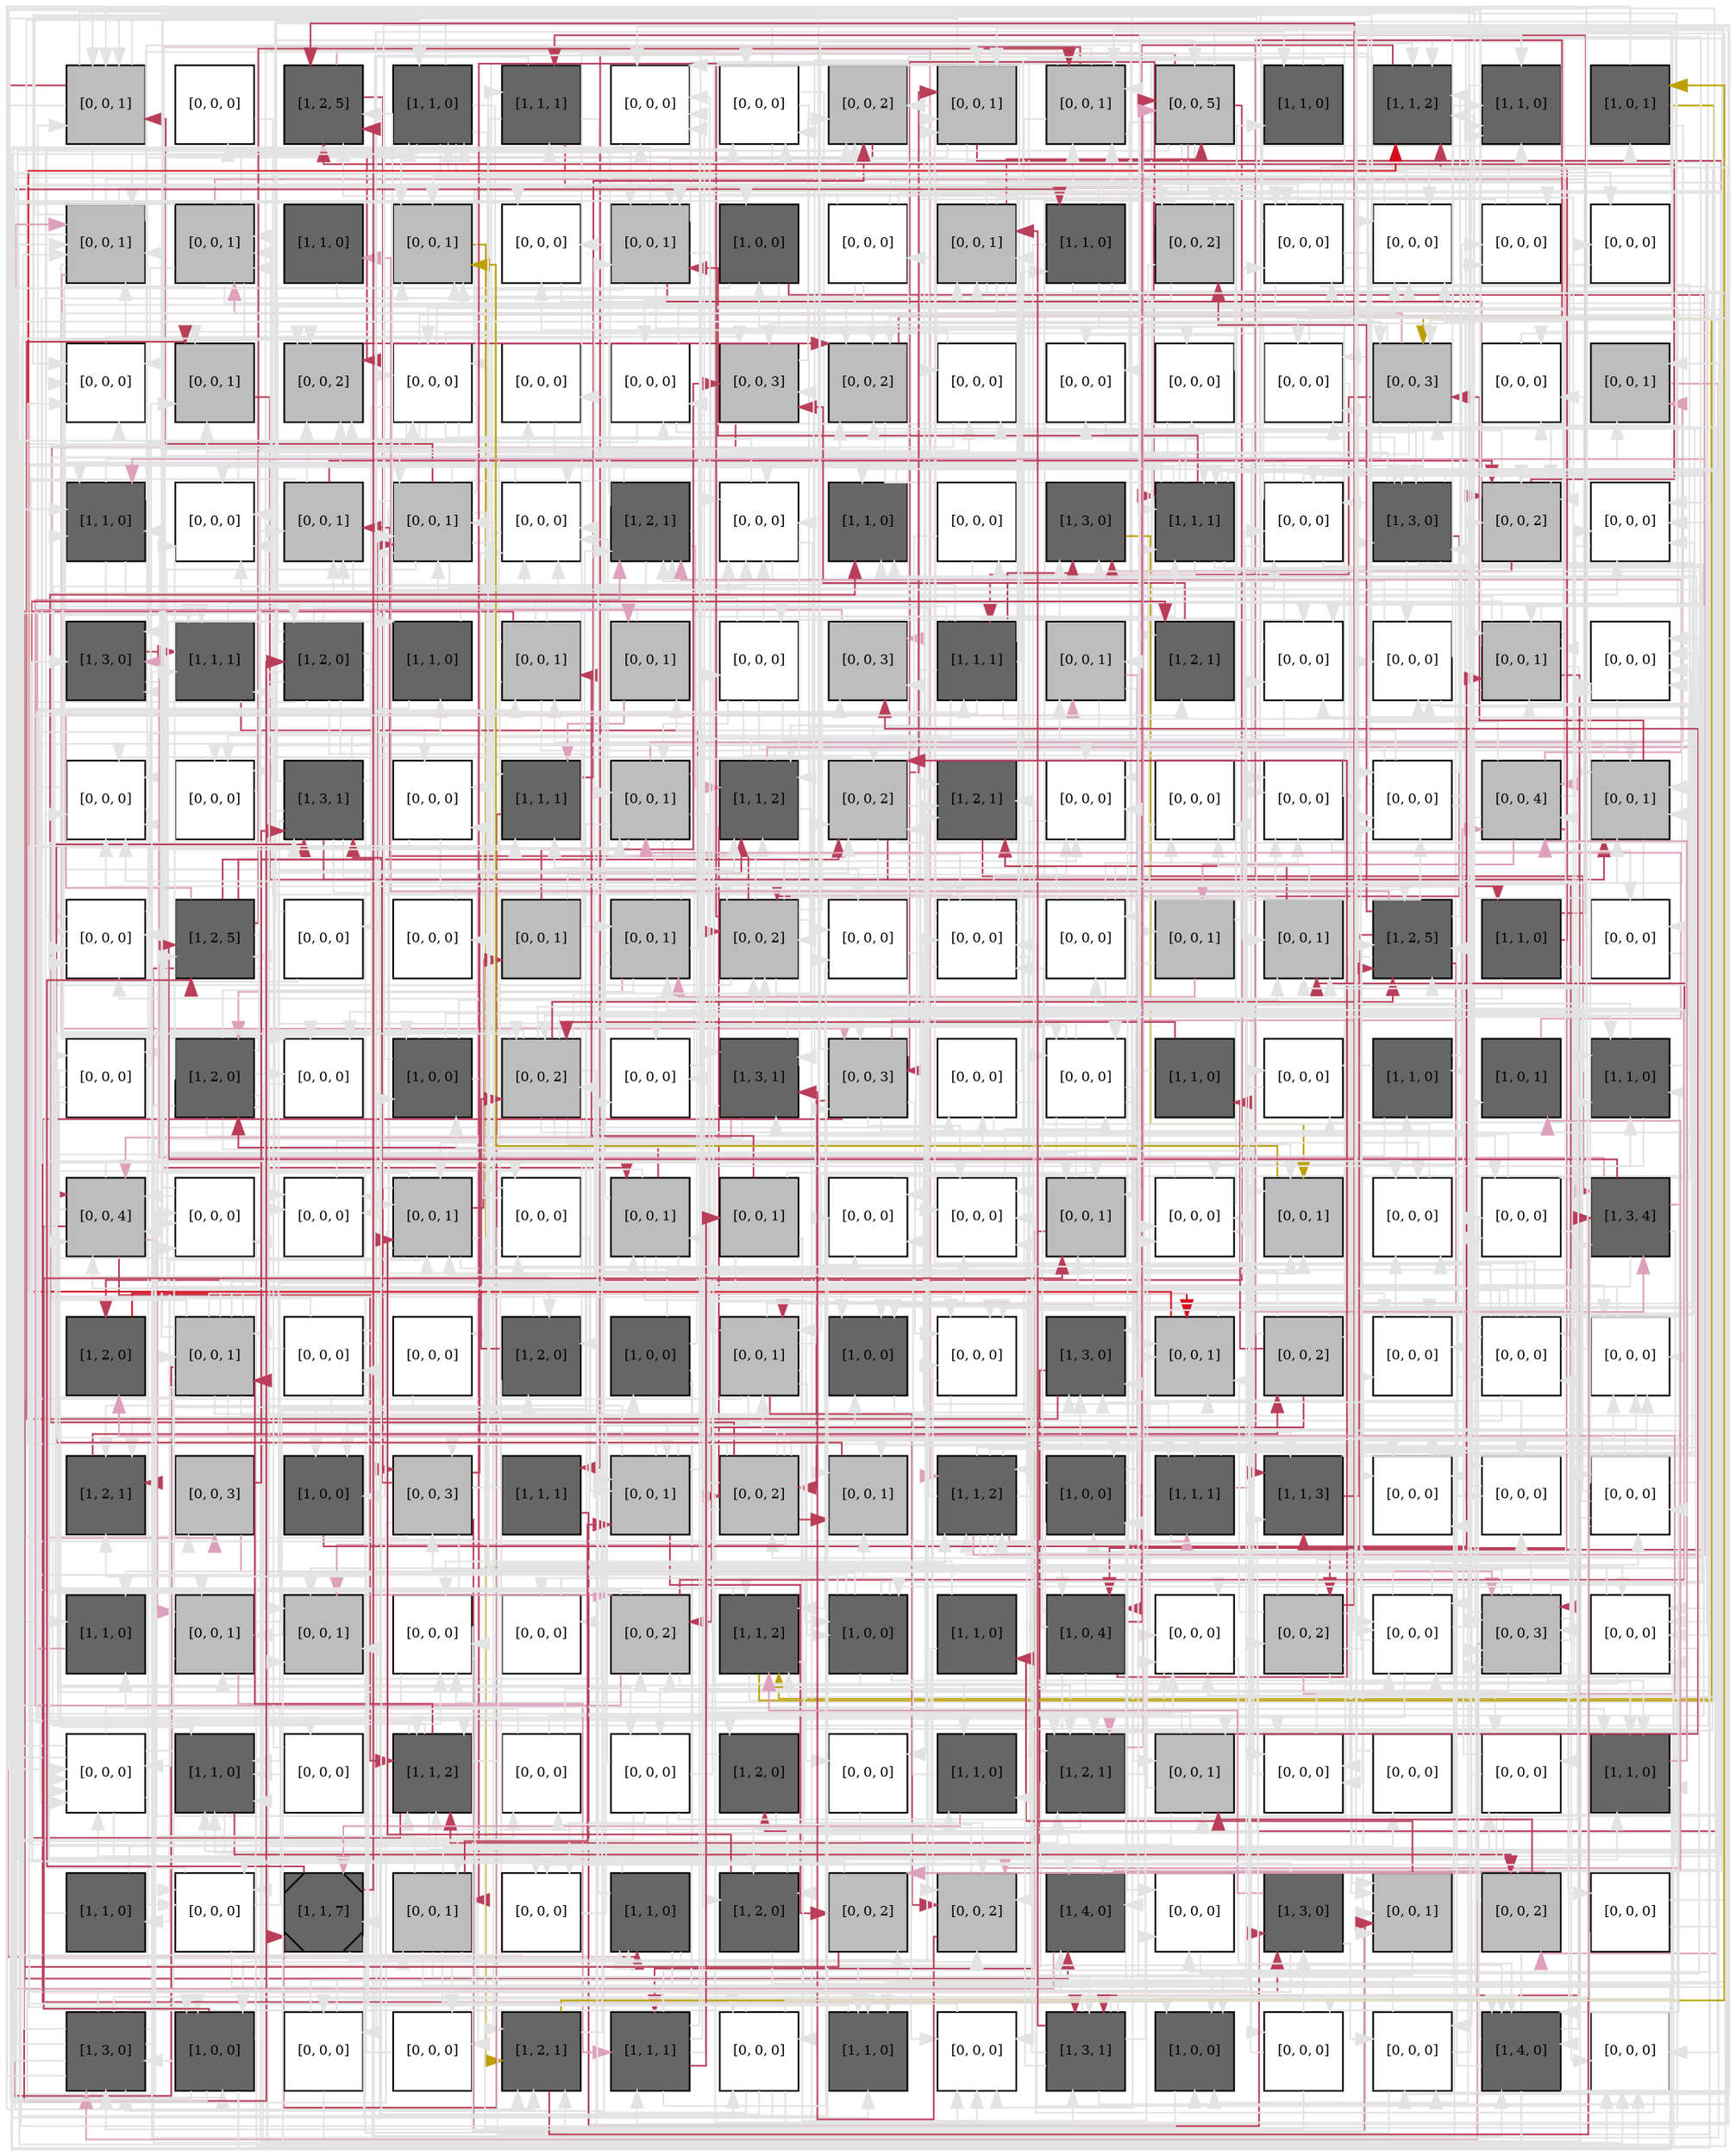 digraph layout  {
rankdir=TB;
splines=ortho;
node [fixedsize=false, style=filled, width="0.6"];
edge [constraint=false];
0 [fillcolor="#bdbdbd", fontsize=8, label="[0, 0, 1]", shape=square, tooltip="name: None,\nin_degree: 5,\nout_degree: 5"];
1 [fillcolor="#FFFFFF", fontsize=8, label="[0, 0, 0]", shape=square, tooltip="name: None,\nin_degree: 1,\nout_degree: 1"];
2 [fillcolor="#666666", fontsize=8, label="[1, 2, 5]", shape=square, tooltip="name:  Mek ,\nin_degree: 5,\nout_degree: 2"];
3 [fillcolor="#666666", fontsize=8, label="[1, 1, 0]", shape=square, tooltip="name:  uPA ,\nin_degree: 4,\nout_degree: 6"];
4 [fillcolor="#666666", fontsize=8, label="[1, 1, 1]", shape=square, tooltip="name:  SOS ,\nin_degree: 3,\nout_degree: 4"];
5 [fillcolor="#FFFFFF", fontsize=8, label="[0, 0, 0]", shape=square, tooltip="name: None,\nin_degree: 6,\nout_degree: 1"];
6 [fillcolor="#FFFFFF", fontsize=8, label="[0, 0, 0]", shape=square, tooltip="name: None,\nin_degree: 4,\nout_degree: 4"];
7 [fillcolor="#bdbdbd", fontsize=8, label="[0, 0, 2]", shape=square, tooltip="name: None,\nin_degree: 5,\nout_degree: 1"];
8 [fillcolor="#bdbdbd", fontsize=8, label="[0, 0, 1]", shape=square, tooltip="name: None,\nin_degree: 5,\nout_degree: 4"];
9 [fillcolor="#bdbdbd", fontsize=8, label="[0, 0, 1]", shape=square, tooltip="name: None,\nin_degree: 5,\nout_degree: 6"];
10 [fillcolor="#bdbdbd", fontsize=8, label="[0, 0, 5]", shape=square, tooltip="name: None,\nin_degree: 4,\nout_degree: 9"];
11 [fillcolor="#666666", fontsize=8, label="[1, 1, 0]", shape=square, tooltip="name:  Mkk6 ,\nin_degree: 2,\nout_degree: 2"];
12 [fillcolor="#666666", fontsize=8, label="[1, 1, 2]", shape=square, tooltip="name:  DOCK180 ,\nin_degree: 6,\nout_degree: 1"];
13 [fillcolor="#666666", fontsize=8, label="[1, 1, 0]", shape=square, tooltip="name:  CDKN1A ,\nin_degree: 5,\nout_degree: 1"];
14 [fillcolor="#666666", fontsize=8, label="[1, 0, 1]", shape=square, tooltip="name: AKAP12,\nin_degree: 2,\nout_degree: 3"];
15 [fillcolor="#bdbdbd", fontsize=8, label="[0, 0, 1]", shape=square, tooltip="name: None,\nin_degree: 6,\nout_degree: 7"];
16 [fillcolor="#bdbdbd", fontsize=8, label="[0, 0, 1]", shape=square, tooltip="name: None,\nin_degree: 4,\nout_degree: 7"];
17 [fillcolor="#666666", fontsize=8, label="[1, 1, 0]", shape=square, tooltip="name:  cMYC ,\nin_degree: 1,\nout_degree: 1"];
18 [fillcolor="#bdbdbd", fontsize=8, label="[0, 0, 1]", shape=square, tooltip="name: None,\nin_degree: 6,\nout_degree: 1"];
19 [fillcolor="#FFFFFF", fontsize=8, label="[0, 0, 0]", shape=square, tooltip="name: None,\nin_degree: 3,\nout_degree: 1"];
20 [fillcolor="#bdbdbd", fontsize=8, label="[0, 0, 1]", shape=square, tooltip="name: None,\nin_degree: 5,\nout_degree: 6"];
21 [fillcolor="#666666", fontsize=8, label="[1, 0, 0]", shape=square, tooltip="name:  HGF ,\nin_degree: 2,\nout_degree: 3"];
22 [fillcolor="#FFFFFF", fontsize=8, label="[0, 0, 0]", shape=square, tooltip="name: None,\nin_degree: 1,\nout_degree: 5"];
23 [fillcolor="#bdbdbd", fontsize=8, label="[0, 0, 1]", shape=square, tooltip="name: None,\nin_degree: 4,\nout_degree: 6"];
24 [fillcolor="#666666", fontsize=8, label="[1, 1, 0]", shape=square, tooltip="name:  uPAR ,\nin_degree: 2,\nout_degree: 5"];
25 [fillcolor="#bdbdbd", fontsize=8, label="[0, 0, 2]", shape=square, tooltip="name: None,\nin_degree: 4,\nout_degree: 4"];
26 [fillcolor="#FFFFFF", fontsize=8, label="[0, 0, 0]", shape=square, tooltip="name: None,\nin_degree: 4,\nout_degree: 9"];
27 [fillcolor="#FFFFFF", fontsize=8, label="[0, 0, 0]", shape=square, tooltip="name: None,\nin_degree: 5,\nout_degree: 3"];
28 [fillcolor="#FFFFFF", fontsize=8, label="[0, 0, 0]", shape=square, tooltip="name: None,\nin_degree: 3,\nout_degree: 2"];
29 [fillcolor="#FFFFFF", fontsize=8, label="[0, 0, 0]", shape=square, tooltip="name: None,\nin_degree: 2,\nout_degree: 1"];
30 [fillcolor="#FFFFFF", fontsize=8, label="[0, 0, 0]", shape=square, tooltip="name: None,\nin_degree: 5,\nout_degree: 1"];
31 [fillcolor="#bdbdbd", fontsize=8, label="[0, 0, 1]", shape=square, tooltip="name: None,\nin_degree: 4,\nout_degree: 1"];
32 [fillcolor="#bdbdbd", fontsize=8, label="[0, 0, 2]", shape=square, tooltip="name: None,\nin_degree: 6,\nout_degree: 1"];
33 [fillcolor="#FFFFFF", fontsize=8, label="[0, 0, 0]", shape=square, tooltip="name: None,\nin_degree: 4,\nout_degree: 10"];
34 [fillcolor="#FFFFFF", fontsize=8, label="[0, 0, 0]", shape=square, tooltip="name: None,\nin_degree: 2,\nout_degree: 1"];
35 [fillcolor="#FFFFFF", fontsize=8, label="[0, 0, 0]", shape=square, tooltip="name: None,\nin_degree: 3,\nout_degree: 3"];
36 [fillcolor="#bdbdbd", fontsize=8, label="[0, 0, 3]", shape=square, tooltip="name: None,\nin_degree: 5,\nout_degree: 2"];
37 [fillcolor="#bdbdbd", fontsize=8, label="[0, 0, 2]", shape=square, tooltip="name: None,\nin_degree: 6,\nout_degree: 2"];
38 [fillcolor="#FFFFFF", fontsize=8, label="[0, 0, 0]", shape=square, tooltip="name: None,\nin_degree: 3,\nout_degree: 2"];
39 [fillcolor="#FFFFFF", fontsize=8, label="[0, 0, 0]", shape=square, tooltip="name: None,\nin_degree: 3,\nout_degree: 1"];
40 [fillcolor="#FFFFFF", fontsize=8, label="[0, 0, 0]", shape=square, tooltip="name: None,\nin_degree: 2,\nout_degree: 2"];
41 [fillcolor="#FFFFFF", fontsize=8, label="[0, 0, 0]", shape=square, tooltip="name: None,\nin_degree: 4,\nout_degree: 2"];
42 [fillcolor="#bdbdbd", fontsize=8, label="[0, 0, 3]", shape=square, tooltip="name: None,\nin_degree: 5,\nout_degree: 6"];
43 [fillcolor="#FFFFFF", fontsize=8, label="[0, 0, 0]", shape=square, tooltip="name: None,\nin_degree: 3,\nout_degree: 1"];
44 [fillcolor="#bdbdbd", fontsize=8, label="[0, 0, 1]", shape=square, tooltip="name: None,\nin_degree: 3,\nout_degree: 1"];
45 [fillcolor="#666666", fontsize=8, label="[1, 1, 0]", shape=square, tooltip="name:  Integrins ,\nin_degree: 5,\nout_degree: 4"];
46 [fillcolor="#FFFFFF", fontsize=8, label="[0, 0, 0]", shape=square, tooltip="name: None,\nin_degree: 5,\nout_degree: 1"];
47 [fillcolor="#bdbdbd", fontsize=8, label="[0, 0, 1]", shape=square, tooltip="name: None,\nin_degree: 4,\nout_degree: 4"];
48 [fillcolor="#bdbdbd", fontsize=8, label="[0, 0, 1]", shape=square, tooltip="name: None,\nin_degree: 6,\nout_degree: 11"];
49 [fillcolor="#FFFFFF", fontsize=8, label="[0, 0, 0]", shape=square, tooltip="name: None,\nin_degree: 6,\nout_degree: 2"];
50 [fillcolor="#666666", fontsize=8, label="[1, 2, 1]", shape=square, tooltip="name:  CTGF ,\nin_degree: 5,\nout_degree: 6"];
51 [fillcolor="#FFFFFF", fontsize=8, label="[0, 0, 0]", shape=square, tooltip="name: None,\nin_degree: 6,\nout_degree: 3"];
52 [fillcolor="#666666", fontsize=8, label="[1, 1, 0]", shape=square, tooltip="name:  CREB ,\nin_degree: 4,\nout_degree: 1"];
53 [fillcolor="#FFFFFF", fontsize=8, label="[0, 0, 0]", shape=square, tooltip="name: None,\nin_degree: 1,\nout_degree: 2"];
54 [fillcolor="#666666", fontsize=8, label="[1, 3, 0]", shape=square, tooltip="name:  Shc ,\nin_degree: 4,\nout_degree: 1"];
55 [fillcolor="#666666", fontsize=8, label="[1, 1, 1]", shape=square, tooltip="name:  PAK1 ,\nin_degree: 6,\nout_degree: 10"];
56 [fillcolor="#FFFFFF", fontsize=8, label="[0, 0, 0]", shape=square, tooltip="name: None,\nin_degree: 4,\nout_degree: 7"];
57 [fillcolor="#666666", fontsize=8, label="[1, 3, 0]", shape=square, tooltip="name:  JNK ,\nin_degree: 5,\nout_degree: 9"];
58 [fillcolor="#bdbdbd", fontsize=8, label="[0, 0, 2]", shape=square, tooltip="name: None,\nin_degree: 6,\nout_degree: 4"];
59 [fillcolor="#FFFFFF", fontsize=8, label="[0, 0, 0]", shape=square, tooltip="name: None,\nin_degree: 5,\nout_degree: 1"];
60 [fillcolor="#666666", fontsize=8, label="[1, 3, 0]", shape=square, tooltip="name:  Raf ,\nin_degree: 4,\nout_degree: 2"];
61 [fillcolor="#666666", fontsize=8, label="[1, 1, 1]", shape=square, tooltip="name:  STAT3 ,\nin_degree: 5,\nout_degree: 2"];
62 [fillcolor="#666666", fontsize=8, label="[1, 2, 0]", shape=square, tooltip="name:  ATF2 ,\nin_degree: 2,\nout_degree: 13"];
63 [fillcolor="#666666", fontsize=8, label="[1, 1, 0]", shape=square, tooltip="name:  C3G ,\nin_degree: 2,\nout_degree: 2"];
64 [fillcolor="#bdbdbd", fontsize=8, label="[0, 0, 1]", shape=square, tooltip="name: None,\nin_degree: 3,\nout_degree: 6"];
65 [fillcolor="#bdbdbd", fontsize=8, label="[0, 0, 1]", shape=square, tooltip="name: None,\nin_degree: 2,\nout_degree: 2"];
66 [fillcolor="#FFFFFF", fontsize=8, label="[0, 0, 0]", shape=square, tooltip="name: None,\nin_degree: 2,\nout_degree: 7"];
67 [fillcolor="#bdbdbd", fontsize=8, label="[0, 0, 3]", shape=square, tooltip="name: None,\nin_degree: 4,\nout_degree: 1"];
68 [fillcolor="#666666", fontsize=8, label="[1, 1, 1]", shape=square, tooltip="name:  Grb2 ,\nin_degree: 2,\nout_degree: 10"];
69 [fillcolor="#bdbdbd", fontsize=8, label="[0, 0, 1]", shape=square, tooltip="name: None,\nin_degree: 3,\nout_degree: 3"];
70 [fillcolor="#666666", fontsize=8, label="[1, 2, 1]", shape=square, tooltip="name:  AP1 ,\nin_degree: 3,\nout_degree: 1"];
71 [fillcolor="#FFFFFF", fontsize=8, label="[0, 0, 0]", shape=square, tooltip="name: None,\nin_degree: 4,\nout_degree: 4"];
72 [fillcolor="#FFFFFF", fontsize=8, label="[0, 0, 0]", shape=square, tooltip="name: None,\nin_degree: 4,\nout_degree: 4"];
73 [fillcolor="#bdbdbd", fontsize=8, label="[0, 0, 1]", shape=square, tooltip="name: None,\nin_degree: 5,\nout_degree: 9"];
74 [fillcolor="#FFFFFF", fontsize=8, label="[0, 0, 0]", shape=square, tooltip="name: None,\nin_degree: 6,\nout_degree: 1"];
75 [fillcolor="#FFFFFF", fontsize=8, label="[0, 0, 0]", shape=square, tooltip="name: None,\nin_degree: 6,\nout_degree: 2"];
76 [fillcolor="#FFFFFF", fontsize=8, label="[0, 0, 0]", shape=square, tooltip="name: None,\nin_degree: 3,\nout_degree: 2"];
77 [fillcolor="#666666", fontsize=8, label="[1, 3, 1]", shape=square, tooltip="name:  Mkk4 ,\nin_degree: 4,\nout_degree: 9"];
78 [fillcolor="#FFFFFF", fontsize=8, label="[0, 0, 0]", shape=square, tooltip="name: None,\nin_degree: 3,\nout_degree: 2"];
79 [fillcolor="#666666", fontsize=8, label="[1, 1, 1]", shape=square, tooltip="name:  Erk ,\nin_degree: 4,\nout_degree: 2"];
80 [fillcolor="#bdbdbd", fontsize=8, label="[0, 0, 1]", shape=square, tooltip="name: None,\nin_degree: 4,\nout_degree: 7"];
81 [fillcolor="#666666", fontsize=8, label="[1, 1, 2]", shape=square, tooltip="name:  Ras ,\nin_degree: 6,\nout_degree: 5"];
82 [fillcolor="#bdbdbd", fontsize=8, label="[0, 0, 2]", shape=square, tooltip="name: None,\nin_degree: 6,\nout_degree: 6"];
83 [fillcolor="#666666", fontsize=8, label="[1, 2, 1]", shape=square, tooltip="name:  PLC_g ,\nin_degree: 5,\nout_degree: 1"];
84 [fillcolor="#FFFFFF", fontsize=8, label="[0, 0, 0]", shape=square, tooltip="name: None,\nin_degree: 5,\nout_degree: 1"];
85 [fillcolor="#FFFFFF", fontsize=8, label="[0, 0, 0]", shape=square, tooltip="name: None,\nin_degree: 3,\nout_degree: 1"];
86 [fillcolor="#FFFFFF", fontsize=8, label="[0, 0, 0]", shape=square, tooltip="name: None,\nin_degree: 5,\nout_degree: 1"];
87 [fillcolor="#FFFFFF", fontsize=8, label="[0, 0, 0]", shape=square, tooltip="name: None,\nin_degree: 4,\nout_degree: 6"];
88 [fillcolor="#bdbdbd", fontsize=8, label="[0, 0, 4]", shape=square, tooltip="name: None,\nin_degree: 4,\nout_degree: 6"];
89 [fillcolor="#bdbdbd", fontsize=8, label="[0, 0, 1]", shape=square, tooltip="name: None,\nin_degree: 6,\nout_degree: 3"];
90 [fillcolor="#FFFFFF", fontsize=8, label="[0, 0, 0]", shape=square, tooltip="name: None,\nin_degree: 6,\nout_degree: 1"];
91 [fillcolor="#666666", fontsize=8, label="[1, 2, 5]", shape=square, tooltip="name:  Plasmin ,\nin_degree: 4,\nout_degree: 7"];
92 [fillcolor="#FFFFFF", fontsize=8, label="[0, 0, 0]", shape=square, tooltip="name: None,\nin_degree: 1,\nout_degree: 2"];
93 [fillcolor="#FFFFFF", fontsize=8, label="[0, 0, 0]", shape=square, tooltip="name: None,\nin_degree: 1,\nout_degree: 1"];
94 [fillcolor="#bdbdbd", fontsize=8, label="[0, 0, 1]", shape=square, tooltip="name: None,\nin_degree: 1,\nout_degree: 3"];
95 [fillcolor="#bdbdbd", fontsize=8, label="[0, 0, 1]", shape=square, tooltip="name: None,\nin_degree: 3,\nout_degree: 7"];
96 [fillcolor="#bdbdbd", fontsize=8, label="[0, 0, 2]", shape=square, tooltip="name: None,\nin_degree: 6,\nout_degree: 9"];
97 [fillcolor="#FFFFFF", fontsize=8, label="[0, 0, 0]", shape=square, tooltip="name: None,\nin_degree: 3,\nout_degree: 2"];
98 [fillcolor="#FFFFFF", fontsize=8, label="[0, 0, 0]", shape=square, tooltip="name: None,\nin_degree: 5,\nout_degree: 6"];
99 [fillcolor="#FFFFFF", fontsize=8, label="[0, 0, 0]", shape=square, tooltip="name: None,\nin_degree: 2,\nout_degree: 5"];
100 [fillcolor="#bdbdbd", fontsize=8, label="[0, 0, 1]", shape=square, tooltip="name: None,\nin_degree: 2,\nout_degree: 3"];
101 [fillcolor="#bdbdbd", fontsize=8, label="[0, 0, 1]", shape=square, tooltip="name: None,\nin_degree: 5,\nout_degree: 2"];
102 [fillcolor="#666666", fontsize=8, label="[1, 2, 5]", shape=square, tooltip="name:  HBEGF ,\nin_degree: 6,\nout_degree: 6"];
103 [fillcolor="#666666", fontsize=8, label="[1, 1, 0]", shape=square, tooltip="name:  MET ,\nin_degree: 1,\nout_degree: 4"];
104 [fillcolor="#FFFFFF", fontsize=8, label="[0, 0, 0]", shape=square, tooltip="name: None,\nin_degree: 2,\nout_degree: 2"];
105 [fillcolor="#FFFFFF", fontsize=8, label="[0, 0, 0]", shape=square, tooltip="name: None,\nin_degree: 2,\nout_degree: 4"];
106 [fillcolor="#666666", fontsize=8, label="[1, 2, 0]", shape=square, tooltip="name:  IL8 ,\nin_degree: 2,\nout_degree: 9"];
107 [fillcolor="#FFFFFF", fontsize=8, label="[0, 0, 0]", shape=square, tooltip="name: None,\nin_degree: 4,\nout_degree: 1"];
108 [fillcolor="#666666", fontsize=8, label="[1, 0, 0]", shape=square, tooltip="name:  EGF ,\nin_degree: 3,\nout_degree: 5"];
109 [fillcolor="#bdbdbd", fontsize=8, label="[0, 0, 2]", shape=square, tooltip="name: None,\nin_degree: 5,\nout_degree: 10"];
110 [fillcolor="#FFFFFF", fontsize=8, label="[0, 0, 0]", shape=square, tooltip="name: None,\nin_degree: 3,\nout_degree: 1"];
111 [fillcolor="#666666", fontsize=8, label="[1, 3, 1]", shape=square, tooltip="name:  PTGS2 ,\nin_degree: 4,\nout_degree: 5"];
112 [fillcolor="#bdbdbd", fontsize=8, label="[0, 0, 3]", shape=square, tooltip="name: None,\nin_degree: 4,\nout_degree: 9"];
113 [fillcolor="#FFFFFF", fontsize=8, label="[0, 0, 0]", shape=square, tooltip="name: None,\nin_degree: 2,\nout_degree: 3"];
114 [fillcolor="#FFFFFF", fontsize=8, label="[0, 0, 0]", shape=square, tooltip="name: None,\nin_degree: 4,\nout_degree: 6"];
115 [fillcolor="#666666", fontsize=8, label="[1, 1, 0]", shape=square, tooltip="name:  DAG ,\nin_degree: 1,\nout_degree: 2"];
116 [fillcolor="#FFFFFF", fontsize=8, label="[0, 0, 0]", shape=square, tooltip="name: None,\nin_degree: 3,\nout_degree: 1"];
117 [fillcolor="#666666", fontsize=8, label="[1, 1, 0]", shape=square, tooltip="name:  Ca ,\nin_degree: 2,\nout_degree: 3"];
118 [fillcolor="#666666", fontsize=8, label="[1, 0, 1]", shape=square, tooltip="name:  AKAP12 ,\nin_degree: 2,\nout_degree: 1"];
119 [fillcolor="#666666", fontsize=8, label="[1, 1, 0]", shape=square, tooltip="name:  MMP1_10 ,\nin_degree: 5,\nout_degree: 4"];
120 [fillcolor="#bdbdbd", fontsize=8, label="[0, 0, 4]", shape=square, tooltip="name: None,\nin_degree: 6,\nout_degree: 5"];
121 [fillcolor="#FFFFFF", fontsize=8, label="[0, 0, 0]", shape=square, tooltip="name: None,\nin_degree: 4,\nout_degree: 2"];
122 [fillcolor="#FFFFFF", fontsize=8, label="[0, 0, 0]", shape=square, tooltip="name: None,\nin_degree: 4,\nout_degree: 1"];
123 [fillcolor="#bdbdbd", fontsize=8, label="[0, 0, 1]", shape=square, tooltip="name: None,\nin_degree: 5,\nout_degree: 9"];
124 [fillcolor="#FFFFFF", fontsize=8, label="[0, 0, 0]", shape=square, tooltip="name: None,\nin_degree: 3,\nout_degree: 4"];
125 [fillcolor="#bdbdbd", fontsize=8, label="[0, 0, 1]", shape=square, tooltip="name: None,\nin_degree: 3,\nout_degree: 6"];
126 [fillcolor="#bdbdbd", fontsize=8, label="[0, 0, 1]", shape=square, tooltip="name: None,\nin_degree: 1,\nout_degree: 4"];
127 [fillcolor="#FFFFFF", fontsize=8, label="[0, 0, 0]", shape=square, tooltip="name: None,\nin_degree: 4,\nout_degree: 1"];
128 [fillcolor="#FFFFFF", fontsize=8, label="[0, 0, 0]", shape=square, tooltip="name: None,\nin_degree: 6,\nout_degree: 1"];
129 [fillcolor="#bdbdbd", fontsize=8, label="[0, 0, 1]", shape=square, tooltip="name: None,\nin_degree: 5,\nout_degree: 3"];
130 [fillcolor="#FFFFFF", fontsize=8, label="[0, 0, 0]", shape=square, tooltip="name: None,\nin_degree: 5,\nout_degree: 2"];
131 [fillcolor="#bdbdbd", fontsize=8, label="[0, 0, 1]", shape=square, tooltip="name: None,\nin_degree: 5,\nout_degree: 1"];
132 [fillcolor="#FFFFFF", fontsize=8, label="[0, 0, 0]", shape=square, tooltip="name: None,\nin_degree: 4,\nout_degree: 1"];
133 [fillcolor="#FFFFFF", fontsize=8, label="[0, 0, 0]", shape=square, tooltip="name: None,\nin_degree: 4,\nout_degree: 2"];
134 [fillcolor="#666666", fontsize=8, label="[1, 3, 4]", shape=square, tooltip="name:  CDK2 ,\nin_degree: 4,\nout_degree: 5"];
135 [fillcolor="#666666", fontsize=8, label="[1, 2, 0]", shape=square, tooltip="name:  Akt ,\nin_degree: 2,\nout_degree: 1"];
136 [fillcolor="#bdbdbd", fontsize=8, label="[0, 0, 1]", shape=square, tooltip="name: None,\nin_degree: 3,\nout_degree: 14"];
137 [fillcolor="#FFFFFF", fontsize=8, label="[0, 0, 0]", shape=square, tooltip="name: None,\nin_degree: 2,\nout_degree: 5"];
138 [fillcolor="#FFFFFF", fontsize=8, label="[0, 0, 0]", shape=square, tooltip="name: None,\nin_degree: 1,\nout_degree: 1"];
139 [fillcolor="#666666", fontsize=8, label="[1, 2, 0]", shape=square, tooltip="name:  cJUN ,\nin_degree: 3,\nout_degree: 3"];
140 [fillcolor="#666666", fontsize=8, label="[1, 0, 0]", shape=square, tooltip="name: PTEN,\nin_degree: 1,\nout_degree: 4"];
141 [fillcolor="#bdbdbd", fontsize=8, label="[0, 0, 1]", shape=square, tooltip="name: None,\nin_degree: 4,\nout_degree: 7"];
142 [fillcolor="#666666", fontsize=8, label="[1, 0, 0]", shape=square, tooltip="name: HGF,\nin_degree: 4,\nout_degree: 1"];
143 [fillcolor="#FFFFFF", fontsize=8, label="[0, 0, 0]", shape=square, tooltip="name: None,\nin_degree: 5,\nout_degree: 2"];
144 [fillcolor="#666666", fontsize=8, label="[1, 3, 0]", shape=square, tooltip="name:  Fak ,\nin_degree: 5,\nout_degree: 2"];
145 [fillcolor="#bdbdbd", fontsize=8, label="[0, 0, 1]", shape=square, tooltip="name: None,\nin_degree: 5,\nout_degree: 2"];
146 [fillcolor="#bdbdbd", fontsize=8, label="[0, 0, 2]", shape=square, tooltip="name: None,\nin_degree: 2,\nout_degree: 5"];
147 [fillcolor="#FFFFFF", fontsize=8, label="[0, 0, 0]", shape=square, tooltip="name: None,\nin_degree: 4,\nout_degree: 1"];
148 [fillcolor="#FFFFFF", fontsize=8, label="[0, 0, 0]", shape=square, tooltip="name: None,\nin_degree: 4,\nout_degree: 12"];
149 [fillcolor="#FFFFFF", fontsize=8, label="[0, 0, 0]", shape=square, tooltip="name: None,\nin_degree: 5,\nout_degree: 1"];
150 [fillcolor="#666666", fontsize=8, label="[1, 2, 1]", shape=square, tooltip="name:  CDKN2A ,\nin_degree: 4,\nout_degree: 1"];
151 [fillcolor="#bdbdbd", fontsize=8, label="[0, 0, 3]", shape=square, tooltip="name: None,\nin_degree: 2,\nout_degree: 2"];
152 [fillcolor="#666666", fontsize=8, label="[1, 0, 0]", shape=square, tooltip="name:  PTEN ,\nin_degree: 3,\nout_degree: 1"];
153 [fillcolor="#bdbdbd", fontsize=8, label="[0, 0, 3]", shape=square, tooltip="name: None,\nin_degree: 3,\nout_degree: 7"];
154 [fillcolor="#666666", fontsize=8, label="[1, 1, 1]", shape=square, tooltip="name:  Mekk7 ,\nin_degree: 1,\nout_degree: 1"];
155 [fillcolor="#bdbdbd", fontsize=8, label="[0, 0, 1]", shape=square, tooltip="name: None,\nin_degree: 4,\nout_degree: 5"];
156 [fillcolor="#bdbdbd", fontsize=8, label="[0, 0, 2]", shape=square, tooltip="name: None,\nin_degree: 3,\nout_degree: 9"];
157 [fillcolor="#bdbdbd", fontsize=8, label="[0, 0, 1]", shape=square, tooltip="name: None,\nin_degree: 4,\nout_degree: 1"];
158 [fillcolor="#666666", fontsize=8, label="[1, 1, 2]", shape=square, tooltip="name:  MLK3 ,\nin_degree: 5,\nout_degree: 10"];
159 [fillcolor="#666666", fontsize=8, label="[1, 0, 0]", shape=square, tooltip="name: PAI-1,\nin_degree: 4,\nout_degree: 3"];
160 [fillcolor="#666666", fontsize=8, label="[1, 1, 1]", shape=square, tooltip="name:  EGR1 ,\nin_degree: 3,\nout_degree: 4"];
161 [fillcolor="#666666", fontsize=8, label="[1, 1, 3]", shape=square, tooltip="name:  RSK ,\nin_degree: 5,\nout_degree: 1"];
162 [fillcolor="#FFFFFF", fontsize=8, label="[0, 0, 0]", shape=square, tooltip="name: None,\nin_degree: 5,\nout_degree: 1"];
163 [fillcolor="#FFFFFF", fontsize=8, label="[0, 0, 0]", shape=square, tooltip="name: None,\nin_degree: 4,\nout_degree: 1"];
164 [fillcolor="#FFFFFF", fontsize=8, label="[0, 0, 0]", shape=square, tooltip="name: None,\nin_degree: 3,\nout_degree: 9"];
165 [fillcolor="#666666", fontsize=8, label="[1, 1, 0]", shape=square, tooltip="name:  ECM ,\nin_degree: 3,\nout_degree: 1"];
166 [fillcolor="#bdbdbd", fontsize=8, label="[0, 0, 1]", shape=square, tooltip="name: None,\nin_degree: 4,\nout_degree: 4"];
167 [fillcolor="#bdbdbd", fontsize=8, label="[0, 0, 1]", shape=square, tooltip="name: None,\nin_degree: 5,\nout_degree: 1"];
168 [fillcolor="#FFFFFF", fontsize=8, label="[0, 0, 0]", shape=square, tooltip="name: None,\nin_degree: 4,\nout_degree: 3"];
169 [fillcolor="#FFFFFF", fontsize=8, label="[0, 0, 0]", shape=square, tooltip="name: None,\nin_degree: 2,\nout_degree: 1"];
170 [fillcolor="#bdbdbd", fontsize=8, label="[0, 0, 2]", shape=square, tooltip="name: None,\nin_degree: 4,\nout_degree: 6"];
171 [fillcolor="#666666", fontsize=8, label="[1, 1, 2]", shape=square, tooltip="name:  CCL20 ,\nin_degree: 5,\nout_degree: 4"];
172 [fillcolor="#666666", fontsize=8, label="[1, 0, 0]", shape=square, tooltip="name:  PAI-1 ,\nin_degree: 3,\nout_degree: 7"];
173 [fillcolor="#666666", fontsize=8, label="[1, 1, 0]", shape=square, tooltip="name:  cFOS ,\nin_degree: 1,\nout_degree: 2"];
174 [fillcolor="#666666", fontsize=8, label="[1, 0, 4]", shape=square, tooltip="name: EGF,\nin_degree: 4,\nout_degree: 5"];
175 [fillcolor="#FFFFFF", fontsize=8, label="[0, 0, 0]", shape=square, tooltip="name: None,\nin_degree: 6,\nout_degree: 1"];
176 [fillcolor="#bdbdbd", fontsize=8, label="[0, 0, 2]", shape=square, tooltip="name: None,\nin_degree: 2,\nout_degree: 9"];
177 [fillcolor="#FFFFFF", fontsize=8, label="[0, 0, 0]", shape=square, tooltip="name: None,\nin_degree: 5,\nout_degree: 5"];
178 [fillcolor="#bdbdbd", fontsize=8, label="[0, 0, 3]", shape=square, tooltip="name: None,\nin_degree: 6,\nout_degree: 13"];
179 [fillcolor="#FFFFFF", fontsize=8, label="[0, 0, 0]", shape=square, tooltip="name: None,\nin_degree: 5,\nout_degree: 3"];
180 [fillcolor="#FFFFFF", fontsize=8, label="[0, 0, 0]", shape=square, tooltip="name: None,\nin_degree: 6,\nout_degree: 6"];
181 [fillcolor="#666666", fontsize=8, label="[1, 1, 0]", shape=square, tooltip="name:  Mekk4 ,\nin_degree: 6,\nout_degree: 2"];
182 [fillcolor="#FFFFFF", fontsize=8, label="[0, 0, 0]", shape=square, tooltip="name: None,\nin_degree: 1,\nout_degree: 2"];
183 [fillcolor="#666666", fontsize=8, label="[1, 1, 2]", shape=square, tooltip="name:  Rap1 ,\nin_degree: 6,\nout_degree: 6"];
184 [fillcolor="#FFFFFF", fontsize=8, label="[0, 0, 0]", shape=square, tooltip="name: None,\nin_degree: 2,\nout_degree: 3"];
185 [fillcolor="#FFFFFF", fontsize=8, label="[0, 0, 0]", shape=square, tooltip="name: None,\nin_degree: 2,\nout_degree: 6"];
186 [fillcolor="#666666", fontsize=8, label="[1, 2, 0]", shape=square, tooltip="name:  Proliferation ,\nin_degree: 2,\nout_degree: 2"];
187 [fillcolor="#FFFFFF", fontsize=8, label="[0, 0, 0]", shape=square, tooltip="name: None,\nin_degree: 2,\nout_degree: 2"];
188 [fillcolor="#666666", fontsize=8, label="[1, 1, 0]", shape=square, tooltip="name:  PAK3 ,\nin_degree: 3,\nout_degree: 2"];
189 [fillcolor="#666666", fontsize=8, label="[1, 2, 1]", shape=square, tooltip="name:  Elk1 ,\nin_degree: 6,\nout_degree: 5"];
190 [fillcolor="#bdbdbd", fontsize=8, label="[0, 0, 1]", shape=square, tooltip="name: None,\nin_degree: 4,\nout_degree: 5"];
191 [fillcolor="#FFFFFF", fontsize=8, label="[0, 0, 0]", shape=square, tooltip="name: None,\nin_degree: 4,\nout_degree: 2"];
192 [fillcolor="#FFFFFF", fontsize=8, label="[0, 0, 0]", shape=square, tooltip="name: None,\nin_degree: 1,\nout_degree: 1"];
193 [fillcolor="#FFFFFF", fontsize=8, label="[0, 0, 0]", shape=square, tooltip="name: None,\nin_degree: 3,\nout_degree: 5"];
194 [fillcolor="#666666", fontsize=8, label="[1, 1, 0]", shape=square, tooltip="name:  Mekk1 ,\nin_degree: 5,\nout_degree: 1"];
195 [fillcolor="#666666", fontsize=8, label="[1, 1, 0]", shape=square, tooltip="name:  PAK2 ,\nin_degree: 1,\nout_degree: 2"];
196 [fillcolor="#FFFFFF", fontsize=8, label="[0, 0, 0]", shape=square, tooltip="name: None,\nin_degree: 4,\nout_degree: 3"];
197 [fillcolor="#666666", fontsize=8, label="[1, 1, 7]", shape=Msquare, tooltip="name:  CRKL ,\nin_degree: 3,\nout_degree: 4"];
198 [fillcolor="#bdbdbd", fontsize=8, label="[0, 0, 1]", shape=square, tooltip="name: None,\nin_degree: 3,\nout_degree: 7"];
199 [fillcolor="#FFFFFF", fontsize=8, label="[0, 0, 0]", shape=square, tooltip="name: None,\nin_degree: 3,\nout_degree: 2"];
200 [fillcolor="#666666", fontsize=8, label="[1, 1, 0]", shape=square, tooltip="name:  ETS ,\nin_degree: 3,\nout_degree: 4"];
201 [fillcolor="#666666", fontsize=8, label="[1, 2, 0]", shape=square, tooltip="name:  EGFR ,\nin_degree: 3,\nout_degree: 3"];
202 [fillcolor="#bdbdbd", fontsize=8, label="[0, 0, 2]", shape=square, tooltip="name: None,\nin_degree: 3,\nout_degree: 2"];
203 [fillcolor="#bdbdbd", fontsize=8, label="[0, 0, 2]", shape=square, tooltip="name: None,\nin_degree: 6,\nout_degree: 2"];
204 [fillcolor="#666666", fontsize=8, label="[1, 4, 0]", shape=square, tooltip="name:  p38 ,\nin_degree: 5,\nout_degree: 2"];
205 [fillcolor="#FFFFFF", fontsize=8, label="[0, 0, 0]", shape=square, tooltip="name: None,\nin_degree: 3,\nout_degree: 1"];
206 [fillcolor="#666666", fontsize=8, label="[1, 3, 0]", shape=square, tooltip="name:  PI3K ,\nin_degree: 3,\nout_degree: 4"];
207 [fillcolor="#bdbdbd", fontsize=8, label="[0, 0, 1]", shape=square, tooltip="name: None,\nin_degree: 5,\nout_degree: 2"];
208 [fillcolor="#bdbdbd", fontsize=8, label="[0, 0, 2]", shape=square, tooltip="name: None,\nin_degree: 2,\nout_degree: 6"];
209 [fillcolor="#FFFFFF", fontsize=8, label="[0, 0, 0]", shape=square, tooltip="name: None,\nin_degree: 1,\nout_degree: 3"];
210 [fillcolor="#666666", fontsize=8, label="[1, 3, 0]", shape=square, tooltip="name:  Cdc42_Rac1 ,\nin_degree: 4,\nout_degree: 9"];
211 [fillcolor="#666666", fontsize=8, label="[1, 0, 0]", shape=square, tooltip="name:  DUSP1 ,\nin_degree: 4,\nout_degree: 5"];
212 [fillcolor="#FFFFFF", fontsize=8, label="[0, 0, 0]", shape=square, tooltip="name: None,\nin_degree: 2,\nout_degree: 3"];
213 [fillcolor="#FFFFFF", fontsize=8, label="[0, 0, 0]", shape=square, tooltip="name: None,\nin_degree: 2,\nout_degree: 1"];
214 [fillcolor="#666666", fontsize=8, label="[1, 2, 1]", shape=square, tooltip="name:  CyclinD ,\nin_degree: 5,\nout_degree: 3"];
215 [fillcolor="#666666", fontsize=8, label="[1, 1, 1]", shape=square, tooltip="name:  IP3 ,\nin_degree: 3,\nout_degree: 6"];
216 [fillcolor="#FFFFFF", fontsize=8, label="[0, 0, 0]", shape=square, tooltip="name: None,\nin_degree: 3,\nout_degree: 6"];
217 [fillcolor="#666666", fontsize=8, label="[1, 1, 0]", shape=square, tooltip="name:  Mkk3 ,\nin_degree: 4,\nout_degree: 1"];
218 [fillcolor="#FFFFFF", fontsize=8, label="[0, 0, 0]", shape=square, tooltip="name: None,\nin_degree: 5,\nout_degree: 1"];
219 [fillcolor="#666666", fontsize=8, label="[1, 3, 1]", shape=square, tooltip="name:  PKC ,\nin_degree: 4,\nout_degree: 8"];
220 [fillcolor="#666666", fontsize=8, label="[1, 0, 0]", shape=square, tooltip="name: DUSP1,\nin_degree: 5,\nout_degree: 1"];
221 [fillcolor="#FFFFFF", fontsize=8, label="[0, 0, 0]", shape=square, tooltip="name: None,\nin_degree: 2,\nout_degree: 3"];
222 [fillcolor="#FFFFFF", fontsize=8, label="[0, 0, 0]", shape=square, tooltip="name: None,\nin_degree: 4,\nout_degree: 4"];
223 [fillcolor="#666666", fontsize=8, label="[1, 4, 0]", shape=square, tooltip="name:  CellMigration ,\nin_degree: 6,\nout_degree: 5"];
224 [fillcolor="#FFFFFF", fontsize=8, label="[0, 0, 0]", shape=square, tooltip="name: None,\nin_degree: 5,\nout_degree: 1"];
0 -> 33  [color=grey89, style="penwidth(0.1)", tooltip=" ", weight=1];
0 -> 186  [color=grey89, style="penwidth(0.1)", tooltip=" ", weight=1];
0 -> 200  [color="#BA3E5A", style="penwidth(0.1)", tooltip="79( Erk ) to 200( ETS )", weight=1];
0 -> 157  [color=grey89, style="penwidth(0.1)", tooltip=" ", weight=1];
0 -> 163  [color=grey89, style="penwidth(0.1)", tooltip=" ", weight=1];
1 -> 98  [color=grey89, style="penwidth(0.1)", tooltip=" ", weight=1];
2 -> 158  [color="#DEA1BC", style="penwidth(0.1)", tooltip="165( ECM ) to 45( Integrins )", weight=1];
2 -> 153  [color="#BA3E5A", style="penwidth(0.1)", tooltip="194( Mekk1 ) to 77( Mkk4 )", weight=1];
3 -> 174  [color=grey89, style="penwidth(0.1)", tooltip=" ", weight=1];
3 -> 222  [color=grey89, style="penwidth(0.1)", tooltip=" ", weight=1];
3 -> 38  [color=grey89, style="penwidth(0.1)", tooltip=" ", weight=1];
3 -> 58  [color=grey89, style="penwidth(0.1)", tooltip=" ", weight=1];
3 -> 15  [color=grey89, style="penwidth(0.1)", tooltip=" ", weight=1];
3 -> 149  [color=grey89, style="penwidth(0.1)", tooltip=" ", weight=1];
4 -> 155  [color=grey89, style="penwidth(0.1)", tooltip=" ", weight=1];
4 -> 122  [color=grey89, style="penwidth(0.1)", tooltip=" ", weight=1];
4 -> 55  [color="#BA3E5A", style="penwidth(0.1)", tooltip="103( MET ) to 54( Shc )", weight=1];
4 -> 179  [color=grey89, style="penwidth(0.1)", tooltip=" ", weight=1];
5 -> 90  [color=grey89, style="penwidth(0.1)", tooltip=" ", weight=1];
6 -> 179  [color=grey89, style="penwidth(0.1)", tooltip=" ", weight=1];
6 -> 57  [color=grey89, style="penwidth(0.1)", tooltip=" ", weight=1];
6 -> 158  [color=grey89, style="penwidth(0.1)", tooltip=" ", weight=1];
6 -> 81  [color=grey89, style="penwidth(0.1)", tooltip=" ", weight=1];
7 -> 32  [color="#BA3E5A", style="penwidth(0.1)", tooltip="79( Erk ) to 102( HBEGF )", weight=1];
8 -> 75  [color=grey89, style="penwidth(0.1)", tooltip=" ", weight=1];
8 -> 186  [color="#BA3E5A", style="penwidth(0.1)", tooltip="214( CyclinD ) to 186( Proliferation )", weight=1];
8 -> 167  [color=grey89, style="penwidth(0.1)", tooltip=" ", weight=1];
8 -> 165  [color=grey89, style="penwidth(0.1)", tooltip=" ", weight=1];
9 -> 125  [color="#BA3E5A", style="penwidth(0.1)", tooltip="79( Erk ) to 106( IL8 )", weight=1];
9 -> 79  [color=grey89, style="penwidth(0.1)", tooltip=" ", weight=1];
9 -> 84  [color=grey89, style="penwidth(0.1)", tooltip=" ", weight=1];
9 -> 136  [color=grey89, style="penwidth(0.1)", tooltip=" ", weight=1];
9 -> 150  [color=grey89, style="penwidth(0.1)", tooltip=" ", weight=1];
9 -> 76  [color=grey89, style="penwidth(0.1)", tooltip=" ", weight=1];
10 -> 33  [color=grey89, style="penwidth(0.1)", tooltip=" ", weight=1];
10 -> 67  [color="#DEA1BC", style="penwidth(0.1)", tooltip="12( DOCK180 ) to 210( Cdc42_Rac1 )", weight=1];
10 -> 14  [color=grey89, style="penwidth(0.1)", tooltip=" ", weight=1];
10 -> 215  [color=grey89, style="penwidth(0.1)", tooltip=" ", weight=1];
10 -> 39  [color=grey89, style="penwidth(0.1)", tooltip=" ", weight=1];
10 -> 154  [color="#BA3E5A", style="penwidth(0.1)", tooltip="103( MET ) to 206( PI3K )", weight=1];
10 -> 135  [color="#BA3E5A", style="penwidth(0.1)", tooltip="152( PTEN ) to 135( Akt )", weight=1];
10 -> 30  [color=grey89, style="penwidth(0.1)", tooltip=" ", weight=1];
10 -> 20  [color=grey89, style="penwidth(0.1)", tooltip=" ", weight=1];
11 -> 158  [color=grey89, style="penwidth(0.1)", tooltip=" ", weight=1];
11 -> 122  [color=grey89, style="penwidth(0.1)", tooltip=" ", weight=1];
12 -> 174  [color="#BA3E5A", style="penwidth(0.1)", tooltip="103( MET ) to 206( PI3K )", weight=1];
13 -> 177  [color=grey89, style="penwidth(0.1)", tooltip=" ", weight=1];
14 -> 64  [color=grey89, style="penwidth(0.1)", tooltip=" ", weight=1];
14 -> 214  [color=grey89, style="penwidth(0.1)", tooltip=" ", weight=1];
14 -> 171  [color="#BDA000", style="penwidth(0.1)", tooltip="54( Shc ) to 68( Grb2 )", weight=1];
15 -> 89  [color=grey89, style="penwidth(0.1)", tooltip=" ", weight=1];
15 -> 129  [color=grey89, style="penwidth(0.1)", tooltip=" ", weight=1];
15 -> 112  [color="#DEA1BC", style="penwidth(0.1)", tooltip="204( p38 ) to 106( IL8 )", weight=1];
15 -> 107  [color=grey89, style="penwidth(0.1)", tooltip=" ", weight=1];
15 -> 214  [color=grey89, style="penwidth(0.1)", tooltip=" ", weight=1];
15 -> 111  [color=grey89, style="penwidth(0.1)", tooltip=" ", weight=1];
15 -> 131  [color=grey89, style="penwidth(0.1)", tooltip=" ", weight=1];
16 -> 51  [color=grey89, style="penwidth(0.1)", tooltip=" ", weight=1];
16 -> 217  [color=grey89, style="penwidth(0.1)", tooltip=" ", weight=1];
16 -> 30  [color=grey89, style="penwidth(0.1)", tooltip=" ", weight=1];
16 -> 88  [color="#DEA1BC", style="penwidth(0.1)", tooltip="206( PI3K ) to 135( Akt )", weight=1];
16 -> 170  [color=grey89, style="penwidth(0.1)", tooltip=" ", weight=1];
16 -> 96  [color=grey89, style="penwidth(0.1)", tooltip=" ", weight=1];
16 -> 20  [color=grey89, style="penwidth(0.1)", tooltip=" ", weight=1];
17 -> 37  [color=grey89, style="penwidth(0.1)", tooltip=" ", weight=1];
18 -> 214  [color="#BDA000", style="penwidth(0.1)", tooltip="54( Shc ) to 68( Grb2 )", weight=1];
19 -> 37  [color=grey89, style="penwidth(0.1)", tooltip=" ", weight=1];
20 -> 100  [color=grey89, style="penwidth(0.1)", tooltip=" ", weight=1];
20 -> 40  [color=grey89, style="penwidth(0.1)", tooltip=" ", weight=1];
20 -> 58  [color="#BA3E5A", style="penwidth(0.1)", tooltip="103( MET ) to 54( Shc )", weight=1];
20 -> 141  [color=grey89, style="penwidth(0.1)", tooltip=" ", weight=1];
20 -> 78  [color=grey89, style="penwidth(0.1)", tooltip=" ", weight=1];
20 -> 3  [color=grey89, style="penwidth(0.1)", tooltip=" ", weight=1];
21 -> 90  [color=grey89, style="penwidth(0.1)", tooltip=" ", weight=1];
21 -> 161  [color="#BA3E5A", style="penwidth(0.1)", tooltip="21( HGF ) to 103( MET )", weight=1];
21 -> 83  [color=grey89, style="penwidth(0.1)", tooltip=" ", weight=1];
22 -> 146  [color=grey89, style="penwidth(0.1)", tooltip=" ", weight=1];
22 -> 222  [color=grey89, style="penwidth(0.1)", tooltip=" ", weight=1];
22 -> 18  [color=grey89, style="penwidth(0.1)", tooltip=" ", weight=1];
22 -> 124  [color=grey89, style="penwidth(0.1)", tooltip=" ", weight=1];
22 -> 194  [color=grey89, style="penwidth(0.1)", tooltip=" ", weight=1];
23 -> 148  [color=grey89, style="penwidth(0.1)", tooltip=" ", weight=1];
23 -> 147  [color=grey89, style="penwidth(0.1)", tooltip=" ", weight=1];
23 -> 55  [color=grey89, style="penwidth(0.1)", tooltip=" ", weight=1];
23 -> 168  [color=grey89, style="penwidth(0.1)", tooltip=" ", weight=1];
23 -> 10  [color="#BA3E5A", style="penwidth(0.1)", tooltip="152( PTEN ) to 135( Akt )", weight=1];
23 -> 220  [color=grey89, style="penwidth(0.1)", tooltip=" ", weight=1];
24 -> 86  [color=grey89, style="penwidth(0.1)", tooltip=" ", weight=1];
24 -> 181  [color=grey89, style="penwidth(0.1)", tooltip=" ", weight=1];
24 -> 27  [color=grey89, style="penwidth(0.1)", tooltip=" ", weight=1];
24 -> 202  [color=grey89, style="penwidth(0.1)", tooltip=" ", weight=1];
24 -> 218  [color=grey89, style="penwidth(0.1)", tooltip=" ", weight=1];
25 -> 35  [color=grey89, style="penwidth(0.1)", tooltip=" ", weight=1];
25 -> 114  [color=grey89, style="penwidth(0.1)", tooltip=" ", weight=1];
25 -> 112  [color="#BA3E5A", style="penwidth(0.1)", tooltip="161( RSK ) to 52( CREB )", weight=1];
25 -> 82  [color=grey89, style="penwidth(0.1)", tooltip=" ", weight=1];
26 -> 61  [color=grey89, style="penwidth(0.1)", tooltip=" ", weight=1];
26 -> 9  [color=grey89, style="penwidth(0.1)", tooltip=" ", weight=1];
26 -> 111  [color=grey89, style="penwidth(0.1)", tooltip=" ", weight=1];
26 -> 72  [color=grey89, style="penwidth(0.1)", tooltip=" ", weight=1];
26 -> 128  [color=grey89, style="penwidth(0.1)", tooltip=" ", weight=1];
26 -> 189  [color=grey89, style="penwidth(0.1)", tooltip=" ", weight=1];
26 -> 89  [color=grey89, style="penwidth(0.1)", tooltip=" ", weight=1];
26 -> 159  [color=grey89, style="penwidth(0.1)", tooltip=" ", weight=1];
26 -> 13  [color=grey89, style="penwidth(0.1)", tooltip=" ", weight=1];
27 -> 107  [color=grey89, style="penwidth(0.1)", tooltip=" ", weight=1];
27 -> 3  [color=grey89, style="penwidth(0.1)", tooltip=" ", weight=1];
27 -> 136  [color=grey89, style="penwidth(0.1)", tooltip=" ", weight=1];
28 -> 127  [color=grey89, style="penwidth(0.1)", tooltip=" ", weight=1];
28 -> 25  [color=grey89, style="penwidth(0.1)", tooltip=" ", weight=1];
29 -> 58  [color=grey89, style="penwidth(0.1)", tooltip=" ", weight=1];
30 -> 36  [color=grey89, style="penwidth(0.1)", tooltip=" ", weight=1];
31 -> 89  [color="#BA3E5A", style="penwidth(0.1)", tooltip="144( Fak ) to 54( Shc )", weight=1];
32 -> 37  [color="#BA3E5A", style="penwidth(0.1)", tooltip="79( Erk ) to 102( HBEGF )", weight=1];
33 -> 180  [color=grey89, style="penwidth(0.1)", tooltip=" ", weight=1];
33 -> 113  [color=grey89, style="penwidth(0.1)", tooltip=" ", weight=1];
33 -> 86  [color=grey89, style="penwidth(0.1)", tooltip=" ", weight=1];
33 -> 57  [color=grey89, style="penwidth(0.1)", tooltip=" ", weight=1];
33 -> 105  [color=grey89, style="penwidth(0.1)", tooltip=" ", weight=1];
33 -> 13  [color=grey89, style="penwidth(0.1)", tooltip=" ", weight=1];
33 -> 200  [color=grey89, style="penwidth(0.1)", tooltip=" ", weight=1];
33 -> 92  [color=grey89, style="penwidth(0.1)", tooltip=" ", weight=1];
33 -> 40  [color=grey89, style="penwidth(0.1)", tooltip=" ", weight=1];
33 -> 213  [color=grey89, style="penwidth(0.1)", tooltip=" ", weight=1];
34 -> 221  [color=grey89, style="penwidth(0.1)", tooltip=" ", weight=1];
35 -> 60  [color=grey89, style="penwidth(0.1)", tooltip=" ", weight=1];
35 -> 86  [color=grey89, style="penwidth(0.1)", tooltip=" ", weight=1];
35 -> 162  [color=grey89, style="penwidth(0.1)", tooltip=" ", weight=1];
36 -> 7  [color=grey89, style="penwidth(0.1)", tooltip=" ", weight=1];
36 -> 120  [color="#BA3E5A", style="penwidth(0.1)", tooltip="144( Fak ) to 206( PI3K )", weight=1];
37 -> 70  [color=grey89, style="penwidth(0.1)", tooltip=" ", weight=1];
37 -> 161  [color="#BA3E5A", style="penwidth(0.1)", tooltip="79( Erk ) to 102( HBEGF )", weight=1];
38 -> 200  [color=grey89, style="penwidth(0.1)", tooltip=" ", weight=1];
38 -> 151  [color=grey89, style="penwidth(0.1)", tooltip=" ", weight=1];
39 -> 55  [color=grey89, style="penwidth(0.1)", tooltip=" ", weight=1];
40 -> 61  [color=grey89, style="penwidth(0.1)", tooltip=" ", weight=1];
40 -> 162  [color=grey89, style="penwidth(0.1)", tooltip=" ", weight=1];
41 -> 191  [color=grey89, style="penwidth(0.1)", tooltip=" ", weight=1];
41 -> 121  [color=grey89, style="penwidth(0.1)", tooltip=" ", weight=1];
42 -> 187  [color=grey89, style="penwidth(0.1)", tooltip=" ", weight=1];
42 -> 41  [color=grey89, style="penwidth(0.1)", tooltip=" ", weight=1];
42 -> 124  [color=grey89, style="penwidth(0.1)", tooltip=" ", weight=1];
42 -> 16  [color="#DEA1BC", style="penwidth(0.1)", tooltip="206( PI3K ) to 135( Akt )", weight=1];
42 -> 49  [color=grey89, style="penwidth(0.1)", tooltip=" ", weight=1];
42 -> 68  [color="#BA3E5A", style="penwidth(0.1)", tooltip="144( Fak ) to 54( Shc )", weight=1];
43 -> 171  [color=grey89, style="penwidth(0.1)", tooltip=" ", weight=1];
44 -> 208  [color="#DEA1BC", style="penwidth(0.1)", tooltip="204( p38 ) to 62( ATF2 )", weight=1];
45 -> 44  [color=grey89, style="penwidth(0.1)", tooltip=" ", weight=1];
45 -> 80  [color=grey89, style="penwidth(0.1)", tooltip=" ", weight=1];
45 -> 99  [color=grey89, style="penwidth(0.1)", tooltip=" ", weight=1];
45 -> 207  [color=grey89, style="penwidth(0.1)", tooltip=" ", weight=1];
46 -> 38  [color=grey89, style="penwidth(0.1)", tooltip=" ", weight=1];
47 -> 32  [color=grey89, style="penwidth(0.1)", tooltip=" ", weight=1];
47 -> 175  [color=grey89, style="penwidth(0.1)", tooltip=" ", weight=1];
47 -> 49  [color=grey89, style="penwidth(0.1)", tooltip=" ", weight=1];
47 -> 58  [color="#BA3E5A", style="penwidth(0.1)", tooltip="60( Raf ) to 2( Mek )", weight=1];
48 -> 0  [color="#BA3E5A", style="penwidth(0.1)", tooltip="79( Erk ) to 200( ETS )", weight=1];
48 -> 112  [color=grey89, style="penwidth(0.1)", tooltip=" ", weight=1];
48 -> 57  [color=grey89, style="penwidth(0.1)", tooltip=" ", weight=1];
48 -> 216  [color=grey89, style="penwidth(0.1)", tooltip=" ", weight=1];
48 -> 164  [color=grey89, style="penwidth(0.1)", tooltip=" ", weight=1];
48 -> 9  [color=grey89, style="penwidth(0.1)", tooltip=" ", weight=1];
48 -> 139  [color=grey89, style="penwidth(0.1)", tooltip=" ", weight=1];
48 -> 51  [color=grey89, style="penwidth(0.1)", tooltip=" ", weight=1];
48 -> 123  [color=grey89, style="penwidth(0.1)", tooltip=" ", weight=1];
48 -> 56  [color=grey89, style="penwidth(0.1)", tooltip=" ", weight=1];
48 -> 131  [color=grey89, style="penwidth(0.1)", tooltip=" ", weight=1];
49 -> 137  [color=grey89, style="penwidth(0.1)", tooltip=" ", weight=1];
49 -> 211  [color=grey89, style="penwidth(0.1)", tooltip=" ", weight=1];
50 -> 1  [color=grey89, style="penwidth(0.1)", tooltip=" ", weight=1];
50 -> 15  [color=grey89, style="penwidth(0.1)", tooltip=" ", weight=1];
50 -> 110  [color=grey89, style="penwidth(0.1)", tooltip=" ", weight=1];
50 -> 184  [color=grey89, style="penwidth(0.1)", tooltip=" ", weight=1];
50 -> 46  [color=grey89, style="penwidth(0.1)", tooltip=" ", weight=1];
50 -> 81  [color="#DEA1BC", style="penwidth(0.1)", tooltip="194( Mekk1 ) to 154( Mekk7 )", weight=1];
51 -> 97  [color=grey89, style="penwidth(0.1)", tooltip=" ", weight=1];
51 -> 32  [color=grey89, style="penwidth(0.1)", tooltip=" ", weight=1];
51 -> 130  [color=grey89, style="penwidth(0.1)", tooltip=" ", weight=1];
52 -> 177  [color=grey89, style="penwidth(0.1)", tooltip=" ", weight=1];
53 -> 81  [color=grey89, style="penwidth(0.1)", tooltip=" ", weight=1];
53 -> 147  [color=grey89, style="penwidth(0.1)", tooltip=" ", weight=1];
54 -> 131  [color="#BDA000", style="penwidth(0.1)", tooltip="54( Shc ) to 68( Grb2 )", weight=1];
55 -> 46  [color=grey89, style="penwidth(0.1)", tooltip=" ", weight=1];
55 -> 18  [color=grey89, style="penwidth(0.1)", tooltip=" ", weight=1];
55 -> 20  [color="#BA3E5A", style="penwidth(0.1)", tooltip="103( MET ) to 54( Shc )", weight=1];
55 -> 148  [color=grey89, style="penwidth(0.1)", tooltip=" ", weight=1];
55 -> 179  [color=grey89, style="penwidth(0.1)", tooltip=" ", weight=1];
55 -> 53  [color=grey89, style="penwidth(0.1)", tooltip=" ", weight=1];
55 -> 3  [color=grey89, style="penwidth(0.1)", tooltip=" ", weight=1];
55 -> 190  [color=grey89, style="penwidth(0.1)", tooltip=" ", weight=1];
55 -> 175  [color=grey89, style="penwidth(0.1)", tooltip=" ", weight=1];
55 -> 224  [color=grey89, style="penwidth(0.1)", tooltip=" ", weight=1];
56 -> 21  [color=grey89, style="penwidth(0.1)", tooltip=" ", weight=1];
56 -> 130  [color=grey89, style="penwidth(0.1)", tooltip=" ", weight=1];
56 -> 224  [color=grey89, style="penwidth(0.1)", tooltip=" ", weight=1];
56 -> 107  [color=grey89, style="penwidth(0.1)", tooltip=" ", weight=1];
56 -> 179  [color=grey89, style="penwidth(0.1)", tooltip=" ", weight=1];
56 -> 156  [color=grey89, style="penwidth(0.1)", tooltip=" ", weight=1];
56 -> 32  [color=grey89, style="penwidth(0.1)", tooltip=" ", weight=1];
57 -> 72  [color=grey89, style="penwidth(0.1)", tooltip=" ", weight=1];
57 -> 96  [color="#BA3E5A", style="penwidth(0.1)", tooltip="57( JNK ) to 62( ATF2 )", weight=1];
57 -> 38  [color=grey89, style="penwidth(0.1)", tooltip=" ", weight=1];
57 -> 56  [color=grey89, style="penwidth(0.1)", tooltip=" ", weight=1];
57 -> 160  [color=grey89, style="penwidth(0.1)", tooltip=" ", weight=1];
57 -> 204  [color=grey89, style="penwidth(0.1)", tooltip=" ", weight=1];
57 -> 205  [color=grey89, style="penwidth(0.1)", tooltip=" ", weight=1];
57 -> 143  [color=grey89, style="penwidth(0.1)", tooltip=" ", weight=1];
57 -> 31  [color=grey89, style="penwidth(0.1)", tooltip=" ", weight=1];
58 -> 2  [color="#BA3E5A", style="penwidth(0.1)", tooltip="60( Raf ) to 2( Mek )", weight=1];
58 -> 54  [color="#BA3E5A", style="penwidth(0.1)", tooltip="103( MET ) to 54( Shc )", weight=1];
58 -> 39  [color=grey89, style="penwidth(0.1)", tooltip=" ", weight=1];
58 -> 143  [color=grey89, style="penwidth(0.1)", tooltip=" ", weight=1];
59 -> 73  [color=grey89, style="penwidth(0.1)", tooltip=" ", weight=1];
60 -> 61  [color="#BA3E5A", style="penwidth(0.1)", tooltip="60( Raf ) to 2( Mek )", weight=1];
60 -> 97  [color=grey89, style="penwidth(0.1)", tooltip=" ", weight=1];
61 -> 96  [color="#BA3E5A", style="penwidth(0.1)", tooltip="60( Raf ) to 2( Mek )", weight=1];
61 -> 183  [color=grey89, style="penwidth(0.1)", tooltip=" ", weight=1];
62 -> 204  [color=grey89, style="penwidth(0.1)", tooltip=" ", weight=1];
62 -> 175  [color=grey89, style="penwidth(0.1)", tooltip=" ", weight=1];
62 -> 23  [color=grey89, style="penwidth(0.1)", tooltip=" ", weight=1];
62 -> 59  [color=grey89, style="penwidth(0.1)", tooltip=" ", weight=1];
62 -> 129  [color=grey89, style="penwidth(0.1)", tooltip=" ", weight=1];
62 -> 118  [color=grey89, style="penwidth(0.1)", tooltip=" ", weight=1];
62 -> 203  [color=grey89, style="penwidth(0.1)", tooltip=" ", weight=1];
62 -> 95  [color=grey89, style="penwidth(0.1)", tooltip=" ", weight=1];
62 -> 43  [color=grey89, style="penwidth(0.1)", tooltip=" ", weight=1];
62 -> 122  [color=grey89, style="penwidth(0.1)", tooltip=" ", weight=1];
62 -> 198  [color=grey89, style="penwidth(0.1)", tooltip=" ", weight=1];
62 -> 223  [color=grey89, style="penwidth(0.1)", tooltip=" ", weight=1];
62 -> 138  [color=grey89, style="penwidth(0.1)", tooltip=" ", weight=1];
63 -> 51  [color=grey89, style="penwidth(0.1)", tooltip=" ", weight=1];
63 -> 183  [color=grey89, style="penwidth(0.1)", tooltip=" ", weight=1];
64 -> 177  [color=grey89, style="penwidth(0.1)", tooltip=" ", weight=1];
64 -> 16  [color=grey89, style="penwidth(0.1)", tooltip=" ", weight=1];
64 -> 30  [color=grey89, style="penwidth(0.1)", tooltip=" ", weight=1];
64 -> 124  [color=grey89, style="penwidth(0.1)", tooltip=" ", weight=1];
64 -> 204  [color="#BA3E5A", style="penwidth(0.1)", tooltip="211( DUSP1 ) to 204( p38 )", weight=1];
64 -> 2  [color=grey89, style="penwidth(0.1)", tooltip=" ", weight=1];
65 -> 79  [color="#DEA1BC", style="penwidth(0.1)", tooltip="165( ECM ) to 45( Integrins )", weight=1];
65 -> 16  [color=grey89, style="penwidth(0.1)", tooltip=" ", weight=1];
66 -> 80  [color=grey89, style="penwidth(0.1)", tooltip=" ", weight=1];
66 -> 51  [color=grey89, style="penwidth(0.1)", tooltip=" ", weight=1];
66 -> 101  [color=grey89, style="penwidth(0.1)", tooltip=" ", weight=1];
66 -> 71  [color=grey89, style="penwidth(0.1)", tooltip=" ", weight=1];
66 -> 133  [color=grey89, style="penwidth(0.1)", tooltip=" ", weight=1];
66 -> 16  [color=grey89, style="penwidth(0.1)", tooltip=" ", weight=1];
66 -> 145  [color=grey89, style="penwidth(0.1)", tooltip=" ", weight=1];
67 -> 151  [color="#DEA1BC", style="penwidth(0.1)", tooltip="12( DOCK180 ) to 210( Cdc42_Rac1 )", weight=1];
68 -> 2  [color=grey89, style="penwidth(0.1)", tooltip=" ", weight=1];
68 -> 47  [color=grey89, style="penwidth(0.1)", tooltip=" ", weight=1];
68 -> 110  [color=grey89, style="penwidth(0.1)", tooltip=" ", weight=1];
68 -> 54  [color="#BA3E5A", style="penwidth(0.1)", tooltip="144( Fak ) to 54( Shc )", weight=1];
68 -> 105  [color=grey89, style="penwidth(0.1)", tooltip=" ", weight=1];
68 -> 11  [color=grey89, style="penwidth(0.1)", tooltip=" ", weight=1];
68 -> 161  [color=grey89, style="penwidth(0.1)", tooltip=" ", weight=1];
68 -> 24  [color=grey89, style="penwidth(0.1)", tooltip=" ", weight=1];
68 -> 0  [color=grey89, style="penwidth(0.1)", tooltip=" ", weight=1];
68 -> 214  [color=grey89, style="penwidth(0.1)", tooltip=" ", weight=1];
69 -> 167  [color="#DEA1BC", style="penwidth(0.1)", tooltip="79( Erk ) to 50( CTGF )", weight=1];
69 -> 144  [color=grey89, style="penwidth(0.1)", tooltip=" ", weight=1];
69 -> 96  [color=grey89, style="penwidth(0.1)", tooltip=" ", weight=1];
70 -> 36  [color="#BA3E5A", style="penwidth(0.1)", tooltip="144( Fak ) to 206( PI3K )", weight=1];
71 -> 76  [color=grey89, style="penwidth(0.1)", tooltip=" ", weight=1];
71 -> 50  [color=grey89, style="penwidth(0.1)", tooltip=" ", weight=1];
71 -> 30  [color=grey89, style="penwidth(0.1)", tooltip=" ", weight=1];
71 -> 66  [color=grey89, style="penwidth(0.1)", tooltip=" ", weight=1];
72 -> 50  [color=grey89, style="penwidth(0.1)", tooltip=" ", weight=1];
72 -> 109  [color=grey89, style="penwidth(0.1)", tooltip=" ", weight=1];
72 -> 153  [color=grey89, style="penwidth(0.1)", tooltip=" ", weight=1];
72 -> 31  [color=grey89, style="penwidth(0.1)", tooltip=" ", weight=1];
73 -> 35  [color=grey89, style="penwidth(0.1)", tooltip=" ", weight=1];
73 -> 219  [color="#BA3E5A", style="penwidth(0.1)", tooltip="152( PTEN ) to 135( Akt )", weight=1];
73 -> 222  [color=grey89, style="penwidth(0.1)", tooltip=" ", weight=1];
73 -> 33  [color=grey89, style="penwidth(0.1)", tooltip=" ", weight=1];
73 -> 217  [color=grey89, style="penwidth(0.1)", tooltip=" ", weight=1];
73 -> 180  [color=grey89, style="penwidth(0.1)", tooltip=" ", weight=1];
73 -> 108  [color=grey89, style="penwidth(0.1)", tooltip=" ", weight=1];
73 -> 181  [color=grey89, style="penwidth(0.1)", tooltip=" ", weight=1];
73 -> 47  [color=grey89, style="penwidth(0.1)", tooltip=" ", weight=1];
74 -> 130  [color=grey89, style="penwidth(0.1)", tooltip=" ", weight=1];
75 -> 211  [color=grey89, style="penwidth(0.1)", tooltip=" ", weight=1];
75 -> 196  [color=grey89, style="penwidth(0.1)", tooltip=" ", weight=1];
76 -> 201  [color=grey89, style="penwidth(0.1)", tooltip=" ", weight=1];
76 -> 46  [color=grey89, style="penwidth(0.1)", tooltip=" ", weight=1];
77 -> 27  [color=grey89, style="penwidth(0.1)", tooltip=" ", weight=1];
77 -> 114  [color=grey89, style="penwidth(0.1)", tooltip=" ", weight=1];
77 -> 147  [color=grey89, style="penwidth(0.1)", tooltip=" ", weight=1];
77 -> 194  [color=grey89, style="penwidth(0.1)", tooltip=" ", weight=1];
77 -> 48  [color=grey89, style="penwidth(0.1)", tooltip=" ", weight=1];
77 -> 177  [color=grey89, style="penwidth(0.1)", tooltip=" ", weight=1];
77 -> 178  [color="#BA3E5A", style="penwidth(0.1)", tooltip="81( Ras ) to 210( Cdc42_Rac1 )", weight=1];
77 -> 7  [color=grey89, style="penwidth(0.1)", tooltip=" ", weight=1];
77 -> 49  [color=grey89, style="penwidth(0.1)", tooltip=" ", weight=1];
78 -> 180  [color=grey89, style="penwidth(0.1)", tooltip=" ", weight=1];
78 -> 207  [color=grey89, style="penwidth(0.1)", tooltip=" ", weight=1];
79 -> 7  [color="#BA3E5A", style="penwidth(0.1)", tooltip="79( Erk ) to 102( HBEGF )", weight=1];
79 -> 197  [color="#BA3E5A", style="penwidth(0.1)", tooltip="79( Erk ) to 189( Elk1 )", weight=1];
80 -> 194  [color=grey89, style="penwidth(0.1)", tooltip=" ", weight=1];
80 -> 98  [color=grey89, style="penwidth(0.1)", tooltip=" ", weight=1];
80 -> 152  [color=grey89, style="penwidth(0.1)", tooltip=" ", weight=1];
80 -> 102  [color=grey89, style="penwidth(0.1)", tooltip=" ", weight=1];
80 -> 44  [color="#DEA1BC", style="penwidth(0.1)", tooltip="204( p38 ) to 62( ATF2 )", weight=1];
80 -> 54  [color=grey89, style="penwidth(0.1)", tooltip=" ", weight=1];
80 -> 180  [color=grey89, style="penwidth(0.1)", tooltip=" ", weight=1];
81 -> 156  [color="#BA3E5A", style="penwidth(0.1)", tooltip="81( Ras ) to 210( Cdc42_Rac1 )", weight=1];
81 -> 205  [color=grey89, style="penwidth(0.1)", tooltip=" ", weight=1];
81 -> 57  [color=grey89, style="penwidth(0.1)", tooltip=" ", weight=1];
81 -> 189  [color="#DEA1BC", style="penwidth(0.1)", tooltip="194( Mekk1 ) to 154( Mekk7 )", weight=1];
81 -> 162  [color=grey89, style="penwidth(0.1)", tooltip=" ", weight=1];
82 -> 145  [color=grey89, style="penwidth(0.1)", tooltip=" ", weight=1];
82 -> 103  [color="#BA3E5A", style="penwidth(0.1)", tooltip="21( HGF ) to 103( MET )", weight=1];
82 -> 8  [color="#BA3E5A", style="penwidth(0.1)", tooltip="214( CyclinD ) to 186( Proliferation )", weight=1];
82 -> 149  [color=grey89, style="penwidth(0.1)", tooltip=" ", weight=1];
82 -> 75  [color=grey89, style="penwidth(0.1)", tooltip=" ", weight=1];
82 -> 83  [color=grey89, style="penwidth(0.1)", tooltip=" ", weight=1];
83 -> 134  [color="#BA3E5A", style="penwidth(0.1)", tooltip="150( CDKN2A ) to 134( CDK2 )", weight=1];
84 -> 203  [color=grey89, style="penwidth(0.1)", tooltip=" ", weight=1];
85 -> 175  [color=grey89, style="penwidth(0.1)", tooltip=" ", weight=1];
86 -> 104  [color=grey89, style="penwidth(0.1)", tooltip=" ", weight=1];
87 -> 76  [color=grey89, style="penwidth(0.1)", tooltip=" ", weight=1];
87 -> 178  [color=grey89, style="penwidth(0.1)", tooltip=" ", weight=1];
87 -> 57  [color=grey89, style="penwidth(0.1)", tooltip=" ", weight=1];
87 -> 65  [color=grey89, style="penwidth(0.1)", tooltip=" ", weight=1];
87 -> 139  [color=grey89, style="penwidth(0.1)", tooltip=" ", weight=1];
87 -> 220  [color=grey89, style="penwidth(0.1)", tooltip=" ", weight=1];
88 -> 50  [color="#DEA1BC", style="penwidth(0.1)", tooltip="194( Mekk1 ) to 154( Mekk7 )", weight=1];
88 -> 100  [color="#DEA1BC", style="penwidth(0.1)", tooltip="204( p38 ) to 106( IL8 )", weight=1];
88 -> 59  [color=grey89, style="penwidth(0.1)", tooltip=" ", weight=1];
88 -> 159  [color=grey89, style="penwidth(0.1)", tooltip=" ", weight=1];
88 -> 176  [color="#BA3E5A", style="penwidth(0.1)", tooltip="194( Mekk1 ) to 77( Mkk4 )", weight=1];
88 -> 41  [color=grey89, style="penwidth(0.1)", tooltip=" ", weight=1];
89 -> 191  [color=grey89, style="penwidth(0.1)", tooltip=" ", weight=1];
89 -> 42  [color="#BA3E5A", style="penwidth(0.1)", tooltip="144( Fak ) to 54( Shc )", weight=1];
89 -> 117  [color=grey89, style="penwidth(0.1)", tooltip=" ", weight=1];
90 -> 63  [color=grey89, style="penwidth(0.1)", tooltip=" ", weight=1];
91 -> 82  [color="#BA3E5A", style="penwidth(0.1)", tooltip="214( CyclinD ) to 186( Proliferation )", weight=1];
91 -> 69  [color="#DEA1BC", style="penwidth(0.1)", tooltip="79( Erk ) to 50( CTGF )", weight=1];
91 -> 122  [color=grey89, style="penwidth(0.1)", tooltip=" ", weight=1];
91 -> 47  [color=grey89, style="penwidth(0.1)", tooltip=" ", weight=1];
91 -> 150  [color="#BA3E5A", style="penwidth(0.1)", tooltip="83( PLC_g ) to 115( DAG )", weight=1];
91 -> 48  [color="#BA3E5A", style="penwidth(0.1)", tooltip="79( Erk ) to 200( ETS )", weight=1];
91 -> 9  [color="#BA3E5A", style="penwidth(0.1)", tooltip="79( Erk ) to 106( IL8 )", weight=1];
92 -> 192  [color=grey89, style="penwidth(0.1)", tooltip=" ", weight=1];
92 -> 10  [color=grey89, style="penwidth(0.1)", tooltip=" ", weight=1];
93 -> 43  [color=grey89, style="penwidth(0.1)", tooltip=" ", weight=1];
94 -> 84  [color=grey89, style="penwidth(0.1)", tooltip=" ", weight=1];
94 -> 36  [color="#BA3E5A", style="penwidth(0.1)", tooltip="201( EGFR ) to 206( PI3K )", weight=1];
94 -> 50  [color=grey89, style="penwidth(0.1)", tooltip=" ", weight=1];
95 -> 106  [color="#DEA1BC", style="penwidth(0.1)", tooltip="204( p38 ) to 106( IL8 )", weight=1];
95 -> 178  [color=grey89, style="penwidth(0.1)", tooltip=" ", weight=1];
95 -> 81  [color=grey89, style="penwidth(0.1)", tooltip=" ", weight=1];
95 -> 166  [color=grey89, style="penwidth(0.1)", tooltip=" ", weight=1];
95 -> 196  [color=grey89, style="penwidth(0.1)", tooltip=" ", weight=1];
95 -> 35  [color=grey89, style="penwidth(0.1)", tooltip=" ", weight=1];
95 -> 210  [color=grey89, style="penwidth(0.1)", tooltip=" ", weight=1];
96 -> 128  [color=grey89, style="penwidth(0.1)", tooltip=" ", weight=1];
96 -> 36  [color=grey89, style="penwidth(0.1)", tooltip=" ", weight=1];
96 -> 49  [color=grey89, style="penwidth(0.1)", tooltip=" ", weight=1];
96 -> 86  [color=grey89, style="penwidth(0.1)", tooltip=" ", weight=1];
96 -> 84  [color=grey89, style="penwidth(0.1)", tooltip=" ", weight=1];
96 -> 55  [color=grey89, style="penwidth(0.1)", tooltip=" ", weight=1];
96 -> 198  [color="#BA3E5A", style="penwidth(0.1)", tooltip="57( JNK ) to 62( ATF2 )", weight=1];
96 -> 182  [color=grey89, style="penwidth(0.1)", tooltip=" ", weight=1];
96 -> 47  [color="#BA3E5A", style="penwidth(0.1)", tooltip="60( Raf ) to 2( Mek )", weight=1];
97 -> 171  [color=grey89, style="penwidth(0.1)", tooltip=" ", weight=1];
97 -> 160  [color=grey89, style="penwidth(0.1)", tooltip=" ", weight=1];
98 -> 5  [color=grey89, style="penwidth(0.1)", tooltip=" ", weight=1];
98 -> 159  [color=grey89, style="penwidth(0.1)", tooltip=" ", weight=1];
98 -> 55  [color=grey89, style="penwidth(0.1)", tooltip=" ", weight=1];
98 -> 19  [color=grey89, style="penwidth(0.1)", tooltip=" ", weight=1];
98 -> 22  [color=grey89, style="penwidth(0.1)", tooltip=" ", weight=1];
98 -> 123  [color=grey89, style="penwidth(0.1)", tooltip=" ", weight=1];
99 -> 86  [color=grey89, style="penwidth(0.1)", tooltip=" ", weight=1];
99 -> 85  [color=grey89, style="penwidth(0.1)", tooltip=" ", weight=1];
99 -> 163  [color=grey89, style="penwidth(0.1)", tooltip=" ", weight=1];
99 -> 79  [color=grey89, style="penwidth(0.1)", tooltip=" ", weight=1];
99 -> 87  [color=grey89, style="penwidth(0.1)", tooltip=" ", weight=1];
100 -> 95  [color="#DEA1BC", style="penwidth(0.1)", tooltip="204( p38 ) to 106( IL8 )", weight=1];
100 -> 218  [color=grey89, style="penwidth(0.1)", tooltip=" ", weight=1];
100 -> 26  [color=grey89, style="penwidth(0.1)", tooltip=" ", weight=1];
101 -> 85  [color=grey89, style="penwidth(0.1)", tooltip=" ", weight=1];
101 -> 83  [color="#BA3E5A", style="penwidth(0.1)", tooltip="150( CDKN2A ) to 134( CDK2 )", weight=1];
102 -> 17  [color="#DEA1BC", style="penwidth(0.1)", tooltip="79( Erk ) to 17( cMYC )", weight=1];
102 -> 174  [color="#BA3E5A", style="penwidth(0.1)", tooltip="21( HGF ) to 103( MET )", weight=1];
102 -> 142  [color=grey89, style="penwidth(0.1)", tooltip=" ", weight=1];
102 -> 25  [color="#BA3E5A", style="penwidth(0.1)", tooltip="161( RSK ) to 52( CREB )", weight=1];
102 -> 141  [color="#BA3E5A", style="penwidth(0.1)", tooltip="139( cJUN ) to 111( PTGS2 )", weight=1];
102 -> 12  [color=grey89, style="penwidth(0.1)", tooltip=" ", weight=1];
103 -> 90  [color=grey89, style="penwidth(0.1)", tooltip=" ", weight=1];
103 -> 12  [color="#BA3E5A", style="penwidth(0.1)", tooltip="103( MET ) to 206( PI3K )", weight=1];
103 -> 46  [color=grey89, style="penwidth(0.1)", tooltip=" ", weight=1];
103 -> 4  [color="#BA3E5A", style="penwidth(0.1)", tooltip="103( MET ) to 54( Shc )", weight=1];
104 -> 157  [color=grey89, style="penwidth(0.1)", tooltip=" ", weight=1];
104 -> 6  [color=grey89, style="penwidth(0.1)", tooltip=" ", weight=1];
105 -> 143  [color=grey89, style="penwidth(0.1)", tooltip=" ", weight=1];
105 -> 185  [color=grey89, style="penwidth(0.1)", tooltip=" ", weight=1];
105 -> 189  [color=grey89, style="penwidth(0.1)", tooltip=" ", weight=1];
105 -> 31  [color=grey89, style="penwidth(0.1)", tooltip=" ", weight=1];
106 -> 34  [color=grey89, style="penwidth(0.1)", tooltip=" ", weight=1];
106 -> 167  [color=grey89, style="penwidth(0.1)", tooltip=" ", weight=1];
106 -> 133  [color=grey89, style="penwidth(0.1)", tooltip=" ", weight=1];
106 -> 155  [color=grey89, style="penwidth(0.1)", tooltip=" ", weight=1];
106 -> 107  [color=grey89, style="penwidth(0.1)", tooltip=" ", weight=1];
106 -> 46  [color=grey89, style="penwidth(0.1)", tooltip=" ", weight=1];
106 -> 48  [color=grey89, style="penwidth(0.1)", tooltip=" ", weight=1];
106 -> 224  [color=grey89, style="penwidth(0.1)", tooltip=" ", weight=1];
106 -> 189  [color=grey89, style="penwidth(0.1)", tooltip=" ", weight=1];
107 -> 224  [color=grey89, style="penwidth(0.1)", tooltip=" ", weight=1];
108 -> 142  [color=grey89, style="penwidth(0.1)", tooltip=" ", weight=1];
108 -> 6  [color=grey89, style="penwidth(0.1)", tooltip=" ", weight=1];
108 -> 164  [color=grey89, style="penwidth(0.1)", tooltip=" ", weight=1];
108 -> 101  [color=grey89, style="penwidth(0.1)", tooltip=" ", weight=1];
108 -> 37  [color=grey89, style="penwidth(0.1)", tooltip=" ", weight=1];
109 -> 132  [color=grey89, style="penwidth(0.1)", tooltip=" ", weight=1];
109 -> 131  [color=grey89, style="penwidth(0.1)", tooltip=" ", weight=1];
109 -> 102  [color="#BA3E5A", style="penwidth(0.1)", tooltip="139( cJUN ) to 111( PTGS2 )", weight=1];
109 -> 82  [color=grey89, style="penwidth(0.1)", tooltip=" ", weight=1];
109 -> 27  [color=grey89, style="penwidth(0.1)", tooltip=" ", weight=1];
109 -> 60  [color=grey89, style="penwidth(0.1)", tooltip=" ", weight=1];
109 -> 71  [color=grey89, style="penwidth(0.1)", tooltip=" ", weight=1];
109 -> 191  [color=grey89, style="penwidth(0.1)", tooltip=" ", weight=1];
109 -> 179  [color=grey89, style="penwidth(0.1)", tooltip=" ", weight=1];
109 -> 72  [color=grey89, style="penwidth(0.1)", tooltip=" ", weight=1];
110 -> 212  [color=grey89, style="penwidth(0.1)", tooltip=" ", weight=1];
111 -> 56  [color=grey89, style="penwidth(0.1)", tooltip=" ", weight=1];
111 -> 51  [color=grey89, style="penwidth(0.1)", tooltip=" ", weight=1];
111 -> 218  [color=grey89, style="penwidth(0.1)", tooltip=" ", weight=1];
111 -> 223  [color=grey89, style="penwidth(0.1)", tooltip=" ", weight=1];
111 -> 120  [color="#DEA1BC", style="penwidth(0.1)", tooltip="83( PLC_g ) to 215( IP3 )", weight=1];
112 -> 143  [color=grey89, style="penwidth(0.1)", tooltip=" ", weight=1];
112 -> 156  [color="#BA3E5A", style="penwidth(0.1)", tooltip="161( RSK ) to 52( CREB )", weight=1];
112 -> 27  [color=grey89, style="penwidth(0.1)", tooltip=" ", weight=1];
112 -> 88  [color="#DEA1BC", style="penwidth(0.1)", tooltip="204( p38 ) to 106( IL8 )", weight=1];
112 -> 219  [color="#BA3E5A", style="penwidth(0.1)", tooltip="115( DAG ) to 219( PKC )", weight=1];
112 -> 12  [color=grey89, style="penwidth(0.1)", tooltip=" ", weight=1];
112 -> 197  [color=grey89, style="penwidth(0.1)", tooltip=" ", weight=1];
112 -> 128  [color=grey89, style="penwidth(0.1)", tooltip=" ", weight=1];
112 -> 28  [color=grey89, style="penwidth(0.1)", tooltip=" ", weight=1];
113 -> 189  [color=grey89, style="penwidth(0.1)", tooltip=" ", weight=1];
113 -> 148  [color=grey89, style="penwidth(0.1)", tooltip=" ", weight=1];
113 -> 23  [color=grey89, style="penwidth(0.1)", tooltip=" ", weight=1];
114 -> 163  [color=grey89, style="penwidth(0.1)", tooltip=" ", weight=1];
114 -> 183  [color=grey89, style="penwidth(0.1)", tooltip=" ", weight=1];
114 -> 169  [color=grey89, style="penwidth(0.1)", tooltip=" ", weight=1];
114 -> 141  [color=grey89, style="penwidth(0.1)", tooltip=" ", weight=1];
114 -> 145  [color=grey89, style="penwidth(0.1)", tooltip=" ", weight=1];
114 -> 67  [color=grey89, style="penwidth(0.1)", tooltip=" ", weight=1];
115 -> 109  [color="#BA3E5A", style="penwidth(0.1)", tooltip="115( DAG ) to 219( PKC )", weight=1];
115 -> 190  [color=grey89, style="penwidth(0.1)", tooltip=" ", weight=1];
116 -> 155  [color=grey89, style="penwidth(0.1)", tooltip=" ", weight=1];
117 -> 45  [color=grey89, style="penwidth(0.1)", tooltip=" ", weight=1];
117 -> 116  [color=grey89, style="penwidth(0.1)", tooltip=" ", weight=1];
117 -> 28  [color=grey89, style="penwidth(0.1)", tooltip=" ", weight=1];
118 -> 80  [color="#DEA1BC", style="penwidth(0.1)", tooltip="204( p38 ) to 62( ATF2 )", weight=1];
119 -> 52  [color=grey89, style="penwidth(0.1)", tooltip=" ", weight=1];
119 -> 43  [color=grey89, style="penwidth(0.1)", tooltip=" ", weight=1];
119 -> 114  [color=grey89, style="penwidth(0.1)", tooltip=" ", weight=1];
119 -> 191  [color=grey89, style="penwidth(0.1)", tooltip=" ", weight=1];
120 -> 117  [color=grey89, style="penwidth(0.1)", tooltip=" ", weight=1];
120 -> 51  [color=grey89, style="penwidth(0.1)", tooltip=" ", weight=1];
120 -> 183  [color="#BA3E5A", style="penwidth(0.1)", tooltip="70( AP1 ) to 24( uPAR )", weight=1];
120 -> 206  [color="#BA3E5A", style="penwidth(0.1)", tooltip="144( Fak ) to 206( PI3K )", weight=1];
120 -> 166  [color="#DEA1BC", style="penwidth(0.1)", tooltip="83( PLC_g ) to 215( IP3 )", weight=1];
121 -> 120  [color=grey89, style="penwidth(0.1)", tooltip=" ", weight=1];
121 -> 56  [color=grey89, style="penwidth(0.1)", tooltip=" ", weight=1];
122 -> 98  [color=grey89, style="penwidth(0.1)", tooltip=" ", weight=1];
123 -> 75  [color=grey89, style="penwidth(0.1)", tooltip=" ", weight=1];
123 -> 195  [color=grey89, style="penwidth(0.1)", tooltip=" ", weight=1];
123 -> 207  [color=grey89, style="penwidth(0.1)", tooltip=" ", weight=1];
123 -> 58  [color=grey89, style="penwidth(0.1)", tooltip=" ", weight=1];
123 -> 152  [color=grey89, style="penwidth(0.1)", tooltip=" ", weight=1];
123 -> 127  [color=grey89, style="penwidth(0.1)", tooltip=" ", weight=1];
123 -> 94  [color="#BA3E5A", style="penwidth(0.1)", tooltip="201( EGFR ) to 206( PI3K )", weight=1];
123 -> 188  [color=grey89, style="penwidth(0.1)", tooltip=" ", weight=1];
123 -> 193  [color=grey89, style="penwidth(0.1)", tooltip=" ", weight=1];
124 -> 150  [color=grey89, style="penwidth(0.1)", tooltip=" ", weight=1];
124 -> 219  [color=grey89, style="penwidth(0.1)", tooltip=" ", weight=1];
124 -> 78  [color=grey89, style="penwidth(0.1)", tooltip=" ", weight=1];
124 -> 59  [color=grey89, style="penwidth(0.1)", tooltip=" ", weight=1];
125 -> 174  [color=grey89, style="penwidth(0.1)", tooltip=" ", weight=1];
125 -> 106  [color="#BA3E5A", style="penwidth(0.1)", tooltip="79( Erk ) to 106( IL8 )", weight=1];
125 -> 187  [color=grey89, style="penwidth(0.1)", tooltip=" ", weight=1];
125 -> 224  [color=grey89, style="penwidth(0.1)", tooltip=" ", weight=1];
125 -> 8  [color=grey89, style="penwidth(0.1)", tooltip=" ", weight=1];
125 -> 34  [color=grey89, style="penwidth(0.1)", tooltip=" ", weight=1];
126 -> 64  [color="#BA3E5A", style="penwidth(0.1)", tooltip="211( DUSP1 ) to 204( p38 )", weight=1];
126 -> 218  [color=grey89, style="penwidth(0.1)", tooltip=" ", weight=1];
126 -> 181  [color=grey89, style="penwidth(0.1)", tooltip=" ", weight=1];
126 -> 129  [color=grey89, style="penwidth(0.1)", tooltip=" ", weight=1];
127 -> 89  [color=grey89, style="penwidth(0.1)", tooltip=" ", weight=1];
128 -> 114  [color=grey89, style="penwidth(0.1)", tooltip=" ", weight=1];
129 -> 142  [color=grey89, style="penwidth(0.1)", tooltip=" ", weight=1];
129 -> 215  [color="#BA3E5A", style="penwidth(0.1)", tooltip="211( DUSP1 ) to 204( p38 )", weight=1];
129 -> 63  [color=grey89, style="penwidth(0.1)", tooltip=" ", weight=1];
130 -> 39  [color=grey89, style="penwidth(0.1)", tooltip=" ", weight=1];
130 -> 32  [color=grey89, style="penwidth(0.1)", tooltip=" ", weight=1];
131 -> 18  [color="#BDA000", style="penwidth(0.1)", tooltip="54( Shc ) to 68( Grb2 )", weight=1];
132 -> 98  [color=grey89, style="penwidth(0.1)", tooltip=" ", weight=1];
133 -> 111  [color=grey89, style="penwidth(0.1)", tooltip=" ", weight=1];
133 -> 193  [color=grey89, style="penwidth(0.1)", tooltip=" ", weight=1];
134 -> 203  [color="#DEA1BC", style="penwidth(0.1)", tooltip="83( PLC_g ) to 215( IP3 )", weight=1];
134 -> 91  [color="#BA3E5A", style="penwidth(0.1)", tooltip="214( CyclinD ) to 186( Proliferation )", weight=1];
134 -> 196  [color=grey89, style="penwidth(0.1)", tooltip=" ", weight=1];
134 -> 60  [color="#DEA1BC", style="penwidth(0.1)", tooltip="188( PAK3 ) to 60( Raf )", weight=1];
134 -> 183  [color=grey89, style="penwidth(0.1)", tooltip=" ", weight=1];
135 -> 145  [color="#D60C1C", style="penwidth(0.1)", tooltip="135( Akt ) to 210( Cdc42_Rac1 )", weight=1];
136 -> 24  [color="#BA3E5A", style="penwidth(0.1)", tooltip="70( AP1 ) to 24( uPAR )", weight=1];
136 -> 49  [color=grey89, style="penwidth(0.1)", tooltip=" ", weight=1];
136 -> 15  [color=grey89, style="penwidth(0.1)", tooltip=" ", weight=1];
136 -> 123  [color=grey89, style="penwidth(0.1)", tooltip=" ", weight=1];
136 -> 110  [color=grey89, style="penwidth(0.1)", tooltip=" ", weight=1];
136 -> 188  [color=grey89, style="penwidth(0.1)", tooltip=" ", weight=1];
136 -> 52  [color=grey89, style="penwidth(0.1)", tooltip=" ", weight=1];
136 -> 20  [color=grey89, style="penwidth(0.1)", tooltip=" ", weight=1];
136 -> 180  [color=grey89, style="penwidth(0.1)", tooltip=" ", weight=1];
136 -> 6  [color=grey89, style="penwidth(0.1)", tooltip=" ", weight=1];
136 -> 161  [color=grey89, style="penwidth(0.1)", tooltip=" ", weight=1];
136 -> 147  [color=grey89, style="penwidth(0.1)", tooltip=" ", weight=1];
136 -> 8  [color=grey89, style="penwidth(0.1)", tooltip=" ", weight=1];
136 -> 26  [color=grey89, style="penwidth(0.1)", tooltip=" ", weight=1];
137 -> 172  [color=grey89, style="penwidth(0.1)", tooltip=" ", weight=1];
137 -> 89  [color=grey89, style="penwidth(0.1)", tooltip=" ", weight=1];
137 -> 11  [color=grey89, style="penwidth(0.1)", tooltip=" ", weight=1];
137 -> 33  [color=grey89, style="penwidth(0.1)", tooltip=" ", weight=1];
137 -> 91  [color=grey89, style="penwidth(0.1)", tooltip=" ", weight=1];
138 -> 166  [color=grey89, style="penwidth(0.1)", tooltip=" ", weight=1];
139 -> 109  [color="#BA3E5A", style="penwidth(0.1)", tooltip="139( cJUN ) to 111( PTGS2 )", weight=1];
139 -> 211  [color=grey89, style="penwidth(0.1)", tooltip=" ", weight=1];
139 -> 45  [color=grey89, style="penwidth(0.1)", tooltip=" ", weight=1];
140 -> 204  [color=grey89, style="penwidth(0.1)", tooltip=" ", weight=1];
140 -> 217  [color=grey89, style="penwidth(0.1)", tooltip=" ", weight=1];
140 -> 84  [color=grey89, style="penwidth(0.1)", tooltip=" ", weight=1];
140 -> 131  [color=grey89, style="penwidth(0.1)", tooltip=" ", weight=1];
141 -> 201  [color=grey89, style="penwidth(0.1)", tooltip=" ", weight=1];
141 -> 74  [color=grey89, style="penwidth(0.1)", tooltip=" ", weight=1];
141 -> 112  [color=grey89, style="penwidth(0.1)", tooltip=" ", weight=1];
141 -> 152  [color=grey89, style="penwidth(0.1)", tooltip=" ", weight=1];
141 -> 3  [color=grey89, style="penwidth(0.1)", tooltip=" ", weight=1];
141 -> 203  [color="#BA3E5A", style="penwidth(0.1)", tooltip="139( cJUN ) to 111( PTGS2 )", weight=1];
141 -> 172  [color=grey89, style="penwidth(0.1)", tooltip=" ", weight=1];
142 -> 144  [color=grey89, style="penwidth(0.1)", tooltip=" ", weight=1];
143 -> 181  [color=grey89, style="penwidth(0.1)", tooltip=" ", weight=1];
143 -> 169  [color=grey89, style="penwidth(0.1)", tooltip=" ", weight=1];
144 -> 31  [color="#BA3E5A", style="penwidth(0.1)", tooltip="144( Fak ) to 54( Shc )", weight=1];
144 -> 183  [color="#BA3E5A", style="penwidth(0.1)", tooltip="144( Fak ) to 206( PI3K )", weight=1];
145 -> 74  [color=grey89, style="penwidth(0.1)", tooltip=" ", weight=1];
145 -> 12  [color="#D60C1C", style="penwidth(0.1)", tooltip="135( Akt ) to 210( Cdc42_Rac1 )", weight=1];
146 -> 115  [color="#BA3E5A", style="penwidth(0.1)", tooltip="83( PLC_g ) to 115( DAG )", weight=1];
146 -> 19  [color=grey89, style="penwidth(0.1)", tooltip=" ", weight=1];
146 -> 59  [color=grey89, style="penwidth(0.1)", tooltip=" ", weight=1];
146 -> 170  [color="#BA3E5A", style="penwidth(0.1)", tooltip="150( CDKN2A ) to 134( CDK2 )", weight=1];
146 -> 0  [color=grey89, style="penwidth(0.1)", tooltip=" ", weight=1];
147 -> 41  [color=grey89, style="penwidth(0.1)", tooltip=" ", weight=1];
148 -> 29  [color=grey89, style="penwidth(0.1)", tooltip=" ", weight=1];
148 -> 48  [color=grey89, style="penwidth(0.1)", tooltip=" ", weight=1];
148 -> 12  [color=grey89, style="penwidth(0.1)", tooltip=" ", weight=1];
148 -> 6  [color=grey89, style="penwidth(0.1)", tooltip=" ", weight=1];
148 -> 0  [color=grey89, style="penwidth(0.1)", tooltip=" ", weight=1];
148 -> 85  [color=grey89, style="penwidth(0.1)", tooltip=" ", weight=1];
148 -> 91  [color=grey89, style="penwidth(0.1)", tooltip=" ", weight=1];
148 -> 8  [color=grey89, style="penwidth(0.1)", tooltip=" ", weight=1];
148 -> 180  [color=grey89, style="penwidth(0.1)", tooltip=" ", weight=1];
148 -> 96  [color=grey89, style="penwidth(0.1)", tooltip=" ", weight=1];
148 -> 26  [color=grey89, style="penwidth(0.1)", tooltip=" ", weight=1];
148 -> 132  [color=grey89, style="penwidth(0.1)", tooltip=" ", weight=1];
149 -> 90  [color=grey89, style="penwidth(0.1)", tooltip=" ", weight=1];
150 -> 146  [color="#BA3E5A", style="penwidth(0.1)", tooltip="150( CDKN2A ) to 134( CDK2 )", weight=1];
151 -> 178  [color="#DEA1BC", style="penwidth(0.1)", tooltip="12( DOCK180 ) to 210( Cdc42_Rac1 )", weight=1];
151 -> 77  [color="#BA3E5A", style="penwidth(0.1)", tooltip="181( Mekk4 ) to 77( Mkk4 )", weight=1];
152 -> 73  [color="#BA3E5A", style="penwidth(0.1)", tooltip="152( PTEN ) to 135( Akt )", weight=1];
153 -> 207  [color="#BA3E5A", style="penwidth(0.1)", tooltip="79( Erk ) to 173( cFOS )", weight=1];
153 -> 81  [color="#BA3E5A", style="penwidth(0.1)", tooltip="79( Erk ) to 189( Elk1 )", weight=1];
153 -> 61  [color=grey89, style="penwidth(0.1)", tooltip=" ", weight=1];
153 -> 77  [color="#BA3E5A", style="penwidth(0.1)", tooltip="194( Mekk1 ) to 77( Mkk4 )", weight=1];
153 -> 5  [color=grey89, style="penwidth(0.1)", tooltip=" ", weight=1];
153 -> 129  [color=grey89, style="penwidth(0.1)", tooltip=" ", weight=1];
153 -> 171  [color=grey89, style="penwidth(0.1)", tooltip=" ", weight=1];
154 -> 206  [color="#BA3E5A", style="penwidth(0.1)", tooltip="103( MET ) to 206( PI3K )", weight=1];
155 -> 93  [color=grey89, style="penwidth(0.1)", tooltip=" ", weight=1];
155 -> 202  [color="#BA3E5A", style="penwidth(0.1)", tooltip="57( JNK ) to 62( ATF2 )", weight=1];
155 -> 223  [color=grey89, style="penwidth(0.1)", tooltip=" ", weight=1];
155 -> 26  [color=grey89, style="penwidth(0.1)", tooltip=" ", weight=1];
155 -> 162  [color=grey89, style="penwidth(0.1)", tooltip=" ", weight=1];
156 -> 30  [color=grey89, style="penwidth(0.1)", tooltip=" ", weight=1];
156 -> 119  [color=grey89, style="penwidth(0.1)", tooltip=" ", weight=1];
156 -> 205  [color=grey89, style="penwidth(0.1)", tooltip=" ", weight=1];
156 -> 157  [color="#BA3E5A", style="penwidth(0.1)", tooltip="81( Ras ) to 210( Cdc42_Rac1 )", weight=1];
156 -> 104  [color=grey89, style="penwidth(0.1)", tooltip=" ", weight=1];
156 -> 5  [color=grey89, style="penwidth(0.1)", tooltip=" ", weight=1];
156 -> 52  [color="#BA3E5A", style="penwidth(0.1)", tooltip="161( RSK ) to 52( CREB )", weight=1];
156 -> 149  [color=grey89, style="penwidth(0.1)", tooltip=" ", weight=1];
156 -> 108  [color=grey89, style="penwidth(0.1)", tooltip=" ", weight=1];
157 -> 77  [color="#BA3E5A", style="penwidth(0.1)", tooltip="81( Ras ) to 210( Cdc42_Rac1 )", weight=1];
158 -> 7  [color=grey89, style="penwidth(0.1)", tooltip=" ", weight=1];
158 -> 132  [color=grey89, style="penwidth(0.1)", tooltip=" ", weight=1];
158 -> 160  [color="#DEA1BC", style="penwidth(0.1)", tooltip="188( PAK3 ) to 60( Raf )", weight=1];
158 -> 73  [color=grey89, style="penwidth(0.1)", tooltip=" ", weight=1];
158 -> 144  [color=grey89, style="penwidth(0.1)", tooltip=" ", weight=1];
158 -> 163  [color=grey89, style="penwidth(0.1)", tooltip=" ", weight=1];
158 -> 89  [color=grey89, style="penwidth(0.1)", tooltip=" ", weight=1];
158 -> 45  [color="#DEA1BC", style="penwidth(0.1)", tooltip="165( ECM ) to 45( Integrins )", weight=1];
158 -> 74  [color=grey89, style="penwidth(0.1)", tooltip=" ", weight=1];
158 -> 48  [color=grey89, style="penwidth(0.1)", tooltip=" ", weight=1];
159 -> 185  [color=grey89, style="penwidth(0.1)", tooltip=" ", weight=1];
159 -> 12  [color=grey89, style="penwidth(0.1)", tooltip=" ", weight=1];
159 -> 13  [color=grey89, style="penwidth(0.1)", tooltip=" ", weight=1];
160 -> 134  [color="#DEA1BC", style="penwidth(0.1)", tooltip="188( PAK3 ) to 60( Raf )", weight=1];
160 -> 149  [color=grey89, style="penwidth(0.1)", tooltip=" ", weight=1];
160 -> 9  [color=grey89, style="penwidth(0.1)", tooltip=" ", weight=1];
160 -> 78  [color=grey89, style="penwidth(0.1)", tooltip=" ", weight=1];
161 -> 102  [color="#BA3E5A", style="penwidth(0.1)", tooltip="21( HGF ) to 103( MET )", weight=1];
162 -> 61  [color=grey89, style="penwidth(0.1)", tooltip=" ", weight=1];
163 -> 58  [color=grey89, style="penwidth(0.1)", tooltip=" ", weight=1];
164 -> 74  [color=grey89, style="penwidth(0.1)", tooltip=" ", weight=1];
164 -> 99  [color=grey89, style="penwidth(0.1)", tooltip=" ", weight=1];
164 -> 220  [color=grey89, style="penwidth(0.1)", tooltip=" ", weight=1];
164 -> 116  [color=grey89, style="penwidth(0.1)", tooltip=" ", weight=1];
164 -> 199  [color=grey89, style="penwidth(0.1)", tooltip=" ", weight=1];
164 -> 37  [color=grey89, style="penwidth(0.1)", tooltip=" ", weight=1];
164 -> 141  [color=grey89, style="penwidth(0.1)", tooltip=" ", weight=1];
164 -> 120  [color=grey89, style="penwidth(0.1)", tooltip=" ", weight=1];
164 -> 109  [color=grey89, style="penwidth(0.1)", tooltip=" ", weight=1];
165 -> 65  [color="#DEA1BC", style="penwidth(0.1)", tooltip="165( ECM ) to 45( Integrins )", weight=1];
166 -> 140  [color=grey89, style="penwidth(0.1)", tooltip=" ", weight=1];
166 -> 210  [color=grey89, style="penwidth(0.1)", tooltip=" ", weight=1];
166 -> 121  [color=grey89, style="penwidth(0.1)", tooltip=" ", weight=1];
166 -> 215  [color="#DEA1BC", style="penwidth(0.1)", tooltip="83( PLC_g ) to 215( IP3 )", weight=1];
167 -> 170  [color="#DEA1BC", style="penwidth(0.1)", tooltip="79( Erk ) to 50( CTGF )", weight=1];
168 -> 207  [color=grey89, style="penwidth(0.1)", tooltip=" ", weight=1];
168 -> 15  [color=grey89, style="penwidth(0.1)", tooltip=" ", weight=1];
168 -> 219  [color=grey89, style="penwidth(0.1)", tooltip=" ", weight=1];
169 -> 157  [color=grey89, style="penwidth(0.1)", tooltip=" ", weight=1];
170 -> 101  [color="#BA3E5A", style="penwidth(0.1)", tooltip="150( CDKN2A ) to 134( CDK2 )", weight=1];
170 -> 90  [color=grey89, style="penwidth(0.1)", tooltip=" ", weight=1];
170 -> 75  [color=grey89, style="penwidth(0.1)", tooltip=" ", weight=1];
170 -> 189  [color=grey89, style="penwidth(0.1)", tooltip=" ", weight=1];
170 -> 68  [color=grey89, style="penwidth(0.1)", tooltip=" ", weight=1];
170 -> 50  [color="#DEA1BC", style="penwidth(0.1)", tooltip="79( Erk ) to 50( CTGF )", weight=1];
171 -> 203  [color=grey89, style="penwidth(0.1)", tooltip=" ", weight=1];
171 -> 4  [color=grey89, style="penwidth(0.1)", tooltip=" ", weight=1];
171 -> 42  [color="#BDA000", style="penwidth(0.1)", tooltip="54( Shc ) to 68( Grb2 )", weight=1];
171 -> 90  [color=grey89, style="penwidth(0.1)", tooltip=" ", weight=1];
172 -> 71  [color=grey89, style="penwidth(0.1)", tooltip=" ", weight=1];
172 -> 81  [color=grey89, style="penwidth(0.1)", tooltip=" ", weight=1];
172 -> 177  [color=grey89, style="penwidth(0.1)", tooltip=" ", weight=1];
172 -> 54  [color=grey89, style="penwidth(0.1)", tooltip=" ", weight=1];
172 -> 209  [color=grey89, style="penwidth(0.1)", tooltip=" ", weight=1];
172 -> 120  [color=grey89, style="penwidth(0.1)", tooltip=" ", weight=1];
172 -> 64  [color=grey89, style="penwidth(0.1)", tooltip=" ", weight=1];
173 -> 168  [color=grey89, style="penwidth(0.1)", tooltip=" ", weight=1];
173 -> 198  [color=grey89, style="penwidth(0.1)", tooltip=" ", weight=1];
174 -> 82  [color="#BA3E5A", style="penwidth(0.1)", tooltip="21( HGF ) to 103( MET )", weight=1];
174 -> 10  [color="#BA3E5A", style="penwidth(0.1)", tooltip="103( MET ) to 206( PI3K )", weight=1];
174 -> 96  [color=grey89, style="penwidth(0.1)", tooltip=" ", weight=1];
174 -> 0  [color=grey89, style="penwidth(0.1)", tooltip=" ", weight=1];
174 -> 216  [color=grey89, style="penwidth(0.1)", tooltip=" ", weight=1];
175 -> 223  [color=grey89, style="penwidth(0.1)", tooltip=" ", weight=1];
176 -> 18  [color=grey89, style="penwidth(0.1)", tooltip=" ", weight=1];
176 -> 158  [color=grey89, style="penwidth(0.1)", tooltip=" ", weight=1];
176 -> 2  [color="#BA3E5A", style="penwidth(0.1)", tooltip="194( Mekk1 ) to 77( Mkk4 )", weight=1];
176 -> 194  [color=grey89, style="penwidth(0.1)", tooltip=" ", weight=1];
176 -> 84  [color=grey89, style="penwidth(0.1)", tooltip=" ", weight=1];
176 -> 145  [color=grey89, style="penwidth(0.1)", tooltip=" ", weight=1];
176 -> 135  [color="#DEA1BC", style="penwidth(0.1)", tooltip="206( PI3K ) to 135( Akt )", weight=1];
176 -> 88  [color=grey89, style="penwidth(0.1)", tooltip=" ", weight=1];
176 -> 102  [color=grey89, style="penwidth(0.1)", tooltip=" ", weight=1];
177 -> 133  [color=grey89, style="penwidth(0.1)", tooltip=" ", weight=1];
177 -> 190  [color=grey89, style="penwidth(0.1)", tooltip=" ", weight=1];
177 -> 87  [color=grey89, style="penwidth(0.1)", tooltip=" ", weight=1];
177 -> 134  [color=grey89, style="penwidth(0.1)", tooltip=" ", weight=1];
177 -> 165  [color=grey89, style="penwidth(0.1)", tooltip=" ", weight=1];
178 -> 153  [color=grey89, style="penwidth(0.1)", tooltip=" ", weight=1];
178 -> 210  [color="#DEA1BC", style="penwidth(0.1)", tooltip="12( DOCK180 ) to 210( Cdc42_Rac1 )", weight=1];
178 -> 95  [color=grey89, style="penwidth(0.1)", tooltip=" ", weight=1];
178 -> 204  [color=grey89, style="penwidth(0.1)", tooltip=" ", weight=1];
178 -> 194  [color=grey89, style="penwidth(0.1)", tooltip=" ", weight=1];
178 -> 148  [color=grey89, style="penwidth(0.1)", tooltip=" ", weight=1];
178 -> 220  [color=grey89, style="penwidth(0.1)", tooltip=" ", weight=1];
178 -> 223  [color=grey89, style="penwidth(0.1)", tooltip=" ", weight=1];
178 -> 25  [color=grey89, style="penwidth(0.1)", tooltip=" ", weight=1];
178 -> 212  [color=grey89, style="penwidth(0.1)", tooltip=" ", weight=1];
178 -> 36  [color=grey89, style="penwidth(0.1)", tooltip=" ", weight=1];
178 -> 144  [color=grey89, style="penwidth(0.1)", tooltip=" ", weight=1];
178 -> 172  [color=grey89, style="penwidth(0.1)", tooltip=" ", weight=1];
179 -> 4  [color=grey89, style="penwidth(0.1)", tooltip=" ", weight=1];
179 -> 72  [color=grey89, style="penwidth(0.1)", tooltip=" ", weight=1];
179 -> 66  [color=grey89, style="penwidth(0.1)", tooltip=" ", weight=1];
180 -> 25  [color=grey89, style="penwidth(0.1)", tooltip=" ", weight=1];
180 -> 139  [color=grey89, style="penwidth(0.1)", tooltip=" ", weight=1];
180 -> 83  [color=grey89, style="penwidth(0.1)", tooltip=" ", weight=1];
180 -> 193  [color=grey89, style="penwidth(0.1)", tooltip=" ", weight=1];
180 -> 217  [color=grey89, style="penwidth(0.1)", tooltip=" ", weight=1];
180 -> 73  [color=grey89, style="penwidth(0.1)", tooltip=" ", weight=1];
181 -> 208  [color="#BA3E5A", style="penwidth(0.1)", tooltip="181( Mekk4 ) to 77( Mkk4 )", weight=1];
181 -> 52  [color=grey89, style="penwidth(0.1)", tooltip=" ", weight=1];
182 -> 82  [color=grey89, style="penwidth(0.1)", tooltip=" ", weight=1];
182 -> 181  [color=grey89, style="penwidth(0.1)", tooltip=" ", weight=1];
183 -> 158  [color=grey89, style="penwidth(0.1)", tooltip=" ", weight=1];
183 -> 70  [color="#BA3E5A", style="penwidth(0.1)", tooltip="144( Fak ) to 206( PI3K )", weight=1];
183 -> 77  [color=grey89, style="penwidth(0.1)", tooltip=" ", weight=1];
183 -> 136  [color="#BA3E5A", style="penwidth(0.1)", tooltip="70( AP1 ) to 24( uPAR )", weight=1];
183 -> 67  [color=grey89, style="penwidth(0.1)", tooltip=" ", weight=1];
183 -> 28  [color=grey89, style="penwidth(0.1)", tooltip=" ", weight=1];
184 -> 73  [color=grey89, style="penwidth(0.1)", tooltip=" ", weight=1];
184 -> 170  [color=grey89, style="penwidth(0.1)", tooltip=" ", weight=1];
184 -> 165  [color=grey89, style="penwidth(0.1)", tooltip=" ", weight=1];
185 -> 101  [color=grey89, style="penwidth(0.1)", tooltip=" ", weight=1];
185 -> 7  [color=grey89, style="penwidth(0.1)", tooltip=" ", weight=1];
185 -> 199  [color=grey89, style="penwidth(0.1)", tooltip=" ", weight=1];
185 -> 149  [color=grey89, style="penwidth(0.1)", tooltip=" ", weight=1];
185 -> 9  [color=grey89, style="penwidth(0.1)", tooltip=" ", weight=1];
185 -> 128  [color=grey89, style="penwidth(0.1)", tooltip=" ", weight=1];
186 -> 5  [color=grey89, style="penwidth(0.1)", tooltip=" ", weight=1];
186 -> 218  [color=grey89, style="penwidth(0.1)", tooltip=" ", weight=1];
187 -> 15  [color=grey89, style="penwidth(0.1)", tooltip=" ", weight=1];
187 -> 101  [color=grey89, style="penwidth(0.1)", tooltip=" ", weight=1];
188 -> 197  [color="#DEA1BC", style="penwidth(0.1)", tooltip="188( PAK3 ) to 60( Raf )", weight=1];
188 -> 127  [color=grey89, style="penwidth(0.1)", tooltip=" ", weight=1];
189 -> 74  [color=grey89, style="penwidth(0.1)", tooltip=" ", weight=1];
189 -> 10  [color="#DEA1BC", style="penwidth(0.1)", tooltip="194( Mekk1 ) to 154( Mekk7 )", weight=1];
189 -> 201  [color=grey89, style="penwidth(0.1)", tooltip=" ", weight=1];
189 -> 130  [color=grey89, style="penwidth(0.1)", tooltip=" ", weight=1];
189 -> 213  [color=grey89, style="penwidth(0.1)", tooltip=" ", weight=1];
190 -> 130  [color=grey89, style="penwidth(0.1)", tooltip=" ", weight=1];
190 -> 45  [color=grey89, style="penwidth(0.1)", tooltip=" ", weight=1];
190 -> 128  [color=grey89, style="penwidth(0.1)", tooltip=" ", weight=1];
190 -> 125  [color=grey89, style="penwidth(0.1)", tooltip=" ", weight=1];
190 -> 67  [color="#BA3E5A", style="penwidth(0.1)", tooltip="181( Mekk4 ) to 77( Mkk4 )", weight=1];
191 -> 102  [color=grey89, style="penwidth(0.1)", tooltip=" ", weight=1];
191 -> 113  [color=grey89, style="penwidth(0.1)", tooltip=" ", weight=1];
192 -> 37  [color=grey89, style="penwidth(0.1)", tooltip=" ", weight=1];
193 -> 42  [color=grey89, style="penwidth(0.1)", tooltip=" ", weight=1];
193 -> 166  [color=grey89, style="penwidth(0.1)", tooltip=" ", weight=1];
193 -> 13  [color=grey89, style="penwidth(0.1)", tooltip=" ", weight=1];
193 -> 75  [color=grey89, style="penwidth(0.1)", tooltip=" ", weight=1];
193 -> 211  [color=grey89, style="penwidth(0.1)", tooltip=" ", weight=1];
194 -> 88  [color="#DEA1BC", style="penwidth(0.1)", tooltip="194( Mekk1 ) to 154( Mekk7 )", weight=1];
195 -> 87  [color=grey89, style="penwidth(0.1)", tooltip=" ", weight=1];
195 -> 175  [color=grey89, style="penwidth(0.1)", tooltip=" ", weight=1];
196 -> 132  [color=grey89, style="penwidth(0.1)", tooltip=" ", weight=1];
196 -> 168  [color=grey89, style="penwidth(0.1)", tooltip=" ", weight=1];
196 -> 87  [color=grey89, style="penwidth(0.1)", tooltip=" ", weight=1];
197 -> 143  [color=grey89, style="penwidth(0.1)", tooltip=" ", weight=1];
197 -> 2  [color="#BA3E5A", style="penwidth(0.1)", tooltip="79( Erk ) to 189( Elk1 )", weight=1];
197 -> 127  [color=grey89, style="penwidth(0.1)", tooltip=" ", weight=1];
197 -> 91  [color="#BA3E5A", style="penwidth(0.1)", tooltip="79( Erk ) to 200( ETS )", weight=1];
198 -> 144  [color=grey89, style="penwidth(0.1)", tooltip=" ", weight=1];
198 -> 21  [color=grey89, style="penwidth(0.1)", tooltip=" ", weight=1];
198 -> 120  [color=grey89, style="penwidth(0.1)", tooltip=" ", weight=1];
198 -> 203  [color=grey89, style="penwidth(0.1)", tooltip=" ", weight=1];
198 -> 155  [color="#BA3E5A", style="penwidth(0.1)", tooltip="57( JNK ) to 62( ATF2 )", weight=1];
198 -> 162  [color=grey89, style="penwidth(0.1)", tooltip=" ", weight=1];
198 -> 220  [color=grey89, style="penwidth(0.1)", tooltip=" ", weight=1];
199 -> 32  [color=grey89, style="penwidth(0.1)", tooltip=" ", weight=1];
199 -> 142  [color=grey89, style="penwidth(0.1)", tooltip=" ", weight=1];
200 -> 82  [color=grey89, style="penwidth(0.1)", tooltip=" ", weight=1];
200 -> 49  [color=grey89, style="penwidth(0.1)", tooltip=" ", weight=1];
200 -> 18  [color=grey89, style="penwidth(0.1)", tooltip=" ", weight=1];
200 -> 60  [color=grey89, style="penwidth(0.1)", tooltip=" ", weight=1];
201 -> 55  [color=grey89, style="penwidth(0.1)", tooltip=" ", weight=1];
201 -> 123  [color="#BA3E5A", style="penwidth(0.1)", tooltip="201( EGFR ) to 206( PI3K )", weight=1];
201 -> 161  [color=grey89, style="penwidth(0.1)", tooltip=" ", weight=1];
202 -> 70  [color=grey89, style="penwidth(0.1)", tooltip=" ", weight=1];
202 -> 62  [color="#BA3E5A", style="penwidth(0.1)", tooltip="57( JNK ) to 62( ATF2 )", weight=1];
203 -> 184  [color=grey89, style="penwidth(0.1)", tooltip=" ", weight=1];
203 -> 111  [color="#BA3E5A", style="penwidth(0.1)", tooltip="139( cJUN ) to 111( PTGS2 )", weight=1];
204 -> 118  [color="#DEA1BC", style="penwidth(0.1)", tooltip="204( p38 ) to 62( ATF2 )", weight=1];
204 -> 15  [color="#DEA1BC", style="penwidth(0.1)", tooltip="204( p38 ) to 106( IL8 )", weight=1];
205 -> 74  [color=grey89, style="penwidth(0.1)", tooltip=" ", weight=1];
206 -> 171  [color="#DEA1BC", style="penwidth(0.1)", tooltip="206( PI3K ) to 135( Akt )", weight=1];
206 -> 121  [color=grey89, style="penwidth(0.1)", tooltip=" ", weight=1];
206 -> 196  [color=grey89, style="penwidth(0.1)", tooltip=" ", weight=1];
206 -> 222  [color=grey89, style="penwidth(0.1)", tooltip=" ", weight=1];
207 -> 83  [color=grey89, style="penwidth(0.1)", tooltip=" ", weight=1];
207 -> 173  [color="#BA3E5A", style="penwidth(0.1)", tooltip="79( Erk ) to 173( cFOS )", weight=1];
208 -> 133  [color=grey89, style="penwidth(0.1)", tooltip=" ", weight=1];
208 -> 202  [color="#DEA1BC", style="penwidth(0.1)", tooltip="204( p38 ) to 62( ATF2 )", weight=1];
208 -> 190  [color="#BA3E5A", style="penwidth(0.1)", tooltip="181( Mekk4 ) to 77( Mkk4 )", weight=1];
208 -> 20  [color=grey89, style="penwidth(0.1)", tooltip=" ", weight=1];
208 -> 199  [color=grey89, style="penwidth(0.1)", tooltip=" ", weight=1];
208 -> 221  [color=grey89, style="penwidth(0.1)", tooltip=" ", weight=1];
209 -> 98  [color=grey89, style="penwidth(0.1)", tooltip=" ", weight=1];
209 -> 8  [color=grey89, style="penwidth(0.1)", tooltip=" ", weight=1];
209 -> 42  [color=grey89, style="penwidth(0.1)", tooltip=" ", weight=1];
210 -> 71  [color=grey89, style="penwidth(0.1)", tooltip=" ", weight=1];
210 -> 80  [color=grey89, style="penwidth(0.1)", tooltip=" ", weight=1];
210 -> 29  [color=grey89, style="penwidth(0.1)", tooltip=" ", weight=1];
210 -> 216  [color=grey89, style="penwidth(0.1)", tooltip=" ", weight=1];
210 -> 62  [color=grey89, style="penwidth(0.1)", tooltip=" ", weight=1];
210 -> 42  [color=grey89, style="penwidth(0.1)", tooltip=" ", weight=1];
210 -> 119  [color=grey89, style="penwidth(0.1)", tooltip=" ", weight=1];
210 -> 223  [color=grey89, style="penwidth(0.1)", tooltip=" ", weight=1];
210 -> 121  [color=grey89, style="penwidth(0.1)", tooltip=" ", weight=1];
211 -> 129  [color="#BA3E5A", style="penwidth(0.1)", tooltip="211( DUSP1 ) to 204( p38 )", weight=1];
211 -> 18  [color=grey89, style="penwidth(0.1)", tooltip=" ", weight=1];
211 -> 181  [color=grey89, style="penwidth(0.1)", tooltip=" ", weight=1];
211 -> 19  [color=grey89, style="penwidth(0.1)", tooltip=" ", weight=1];
211 -> 59  [color=grey89, style="penwidth(0.1)", tooltip=" ", weight=1];
212 -> 116  [color=grey89, style="penwidth(0.1)", tooltip=" ", weight=1];
212 -> 44  [color=grey89, style="penwidth(0.1)", tooltip=" ", weight=1];
212 -> 159  [color=grey89, style="penwidth(0.1)", tooltip=" ", weight=1];
213 -> 150  [color=grey89, style="penwidth(0.1)", tooltip=" ", weight=1];
214 -> 14  [color="#BDA000", style="penwidth(0.1)", tooltip="54( Shc ) to 68( Grb2 )", weight=1];
214 -> 119  [color=grey89, style="penwidth(0.1)", tooltip=" ", weight=1];
214 -> 134  [color="#BA3E5A", style="penwidth(0.1)", tooltip="214( CyclinD ) to 186( Proliferation )", weight=1];
215 -> 97  [color=grey89, style="penwidth(0.1)", tooltip=" ", weight=1];
215 -> 176  [color=grey89, style="penwidth(0.1)", tooltip=" ", weight=1];
215 -> 119  [color=grey89, style="penwidth(0.1)", tooltip=" ", weight=1];
215 -> 126  [color="#BA3E5A", style="penwidth(0.1)", tooltip="211( DUSP1 ) to 204( p38 )", weight=1];
215 -> 5  [color=grey89, style="penwidth(0.1)", tooltip=" ", weight=1];
215 -> 69  [color=grey89, style="penwidth(0.1)", tooltip=" ", weight=1];
216 -> 167  [color=grey89, style="penwidth(0.1)", tooltip=" ", weight=1];
216 -> 48  [color=grey89, style="penwidth(0.1)", tooltip=" ", weight=1];
216 -> 108  [color=grey89, style="penwidth(0.1)", tooltip=" ", weight=1];
216 -> 41  [color=grey89, style="penwidth(0.1)", tooltip=" ", weight=1];
216 -> 164  [color=grey89, style="penwidth(0.1)", tooltip=" ", weight=1];
216 -> 109  [color=grey89, style="penwidth(0.1)", tooltip=" ", weight=1];
217 -> 137  [color=grey89, style="penwidth(0.1)", tooltip=" ", weight=1];
218 -> 79  [color=grey89, style="penwidth(0.1)", tooltip=" ", weight=1];
219 -> 119  [color=grey89, style="penwidth(0.1)", tooltip=" ", weight=1];
219 -> 23  [color="#BA3E5A", style="penwidth(0.1)", tooltip="152( PTEN ) to 135( Akt )", weight=1];
219 -> 175  [color=grey89, style="penwidth(0.1)", tooltip=" ", weight=1];
219 -> 188  [color=grey89, style="penwidth(0.1)", tooltip=" ", weight=1];
219 -> 123  [color=grey89, style="penwidth(0.1)", tooltip=" ", weight=1];
219 -> 178  [color=grey89, style="penwidth(0.1)", tooltip=" ", weight=1];
219 -> 27  [color=grey89, style="penwidth(0.1)", tooltip=" ", weight=1];
219 -> 168  [color=grey89, style="penwidth(0.1)", tooltip=" ", weight=1];
220 -> 45  [color=grey89, style="penwidth(0.1)", tooltip=" ", weight=1];
221 -> 210  [color=grey89, style="penwidth(0.1)", tooltip=" ", weight=1];
221 -> 206  [color=grey89, style="penwidth(0.1)", tooltip=" ", weight=1];
221 -> 125  [color=grey89, style="penwidth(0.1)", tooltip=" ", weight=1];
222 -> 5  [color=grey89, style="penwidth(0.1)", tooltip=" ", weight=1];
222 -> 214  [color=grey89, style="penwidth(0.1)", tooltip=" ", weight=1];
222 -> 69  [color=grey89, style="penwidth(0.1)", tooltip=" ", weight=1];
222 -> 13  [color=grey89, style="penwidth(0.1)", tooltip=" ", weight=1];
223 -> 102  [color=grey89, style="penwidth(0.1)", tooltip=" ", weight=1];
223 -> 75  [color=grey89, style="penwidth(0.1)", tooltip=" ", weight=1];
223 -> 23  [color=grey89, style="penwidth(0.1)", tooltip=" ", weight=1];
223 -> 178  [color=grey89, style="penwidth(0.1)", tooltip=" ", weight=1];
223 -> 167  [color=grey89, style="penwidth(0.1)", tooltip=" ", weight=1];
224 -> 128  [color=grey89, style="penwidth(0.1)", tooltip=" ", weight=1];
edge [constraint=true, style=invis];

0 -> 15 -> 30 -> 45 -> 60 -> 75 -> 90 -> 105 -> 120 -> 135 -> 150 -> 165 -> 180 -> 195 -> 210;
1 -> 16 -> 31 -> 46 -> 61 -> 76 -> 91 -> 106 -> 121 -> 136 -> 151 -> 166 -> 181 -> 196 -> 211;
2 -> 17 -> 32 -> 47 -> 62 -> 77 -> 92 -> 107 -> 122 -> 137 -> 152 -> 167 -> 182 -> 197 -> 212;
3 -> 18 -> 33 -> 48 -> 63 -> 78 -> 93 -> 108 -> 123 -> 138 -> 153 -> 168 -> 183 -> 198 -> 213;
4 -> 19 -> 34 -> 49 -> 64 -> 79 -> 94 -> 109 -> 124 -> 139 -> 154 -> 169 -> 184 -> 199 -> 214;
5 -> 20 -> 35 -> 50 -> 65 -> 80 -> 95 -> 110 -> 125 -> 140 -> 155 -> 170 -> 185 -> 200 -> 215;
6 -> 21 -> 36 -> 51 -> 66 -> 81 -> 96 -> 111 -> 126 -> 141 -> 156 -> 171 -> 186 -> 201 -> 216;
7 -> 22 -> 37 -> 52 -> 67 -> 82 -> 97 -> 112 -> 127 -> 142 -> 157 -> 172 -> 187 -> 202 -> 217;
8 -> 23 -> 38 -> 53 -> 68 -> 83 -> 98 -> 113 -> 128 -> 143 -> 158 -> 173 -> 188 -> 203 -> 218;
9 -> 24 -> 39 -> 54 -> 69 -> 84 -> 99 -> 114 -> 129 -> 144 -> 159 -> 174 -> 189 -> 204 -> 219;
10 -> 25 -> 40 -> 55 -> 70 -> 85 -> 100 -> 115 -> 130 -> 145 -> 160 -> 175 -> 190 -> 205 -> 220;
11 -> 26 -> 41 -> 56 -> 71 -> 86 -> 101 -> 116 -> 131 -> 146 -> 161 -> 176 -> 191 -> 206 -> 221;
12 -> 27 -> 42 -> 57 -> 72 -> 87 -> 102 -> 117 -> 132 -> 147 -> 162 -> 177 -> 192 -> 207 -> 222;
13 -> 28 -> 43 -> 58 -> 73 -> 88 -> 103 -> 118 -> 133 -> 148 -> 163 -> 178 -> 193 -> 208 -> 223;
14 -> 29 -> 44 -> 59 -> 74 -> 89 -> 104 -> 119 -> 134 -> 149 -> 164 -> 179 -> 194 -> 209 -> 224;
rank = same {0 -> 1 -> 2 -> 3 -> 4 -> 5 -> 6 -> 7 -> 8 -> 9 -> 10 -> 11 -> 12 -> 13 -> 14};
rank = same {15 -> 16 -> 17 -> 18 -> 19 -> 20 -> 21 -> 22 -> 23 -> 24 -> 25 -> 26 -> 27 -> 28 -> 29};
rank = same {30 -> 31 -> 32 -> 33 -> 34 -> 35 -> 36 -> 37 -> 38 -> 39 -> 40 -> 41 -> 42 -> 43 -> 44};
rank = same {45 -> 46 -> 47 -> 48 -> 49 -> 50 -> 51 -> 52 -> 53 -> 54 -> 55 -> 56 -> 57 -> 58 -> 59};
rank = same {60 -> 61 -> 62 -> 63 -> 64 -> 65 -> 66 -> 67 -> 68 -> 69 -> 70 -> 71 -> 72 -> 73 -> 74};
rank = same {75 -> 76 -> 77 -> 78 -> 79 -> 80 -> 81 -> 82 -> 83 -> 84 -> 85 -> 86 -> 87 -> 88 -> 89};
rank = same {90 -> 91 -> 92 -> 93 -> 94 -> 95 -> 96 -> 97 -> 98 -> 99 -> 100 -> 101 -> 102 -> 103 -> 104};
rank = same {105 -> 106 -> 107 -> 108 -> 109 -> 110 -> 111 -> 112 -> 113 -> 114 -> 115 -> 116 -> 117 -> 118 -> 119};
rank = same {120 -> 121 -> 122 -> 123 -> 124 -> 125 -> 126 -> 127 -> 128 -> 129 -> 130 -> 131 -> 132 -> 133 -> 134};
rank = same {135 -> 136 -> 137 -> 138 -> 139 -> 140 -> 141 -> 142 -> 143 -> 144 -> 145 -> 146 -> 147 -> 148 -> 149};
rank = same {150 -> 151 -> 152 -> 153 -> 154 -> 155 -> 156 -> 157 -> 158 -> 159 -> 160 -> 161 -> 162 -> 163 -> 164};
rank = same {165 -> 166 -> 167 -> 168 -> 169 -> 170 -> 171 -> 172 -> 173 -> 174 -> 175 -> 176 -> 177 -> 178 -> 179};
rank = same {180 -> 181 -> 182 -> 183 -> 184 -> 185 -> 186 -> 187 -> 188 -> 189 -> 190 -> 191 -> 192 -> 193 -> 194};
rank = same {195 -> 196 -> 197 -> 198 -> 199 -> 200 -> 201 -> 202 -> 203 -> 204 -> 205 -> 206 -> 207 -> 208 -> 209};
rank = same {210 -> 211 -> 212 -> 213 -> 214 -> 215 -> 216 -> 217 -> 218 -> 219 -> 220 -> 221 -> 222 -> 223 -> 224};
}